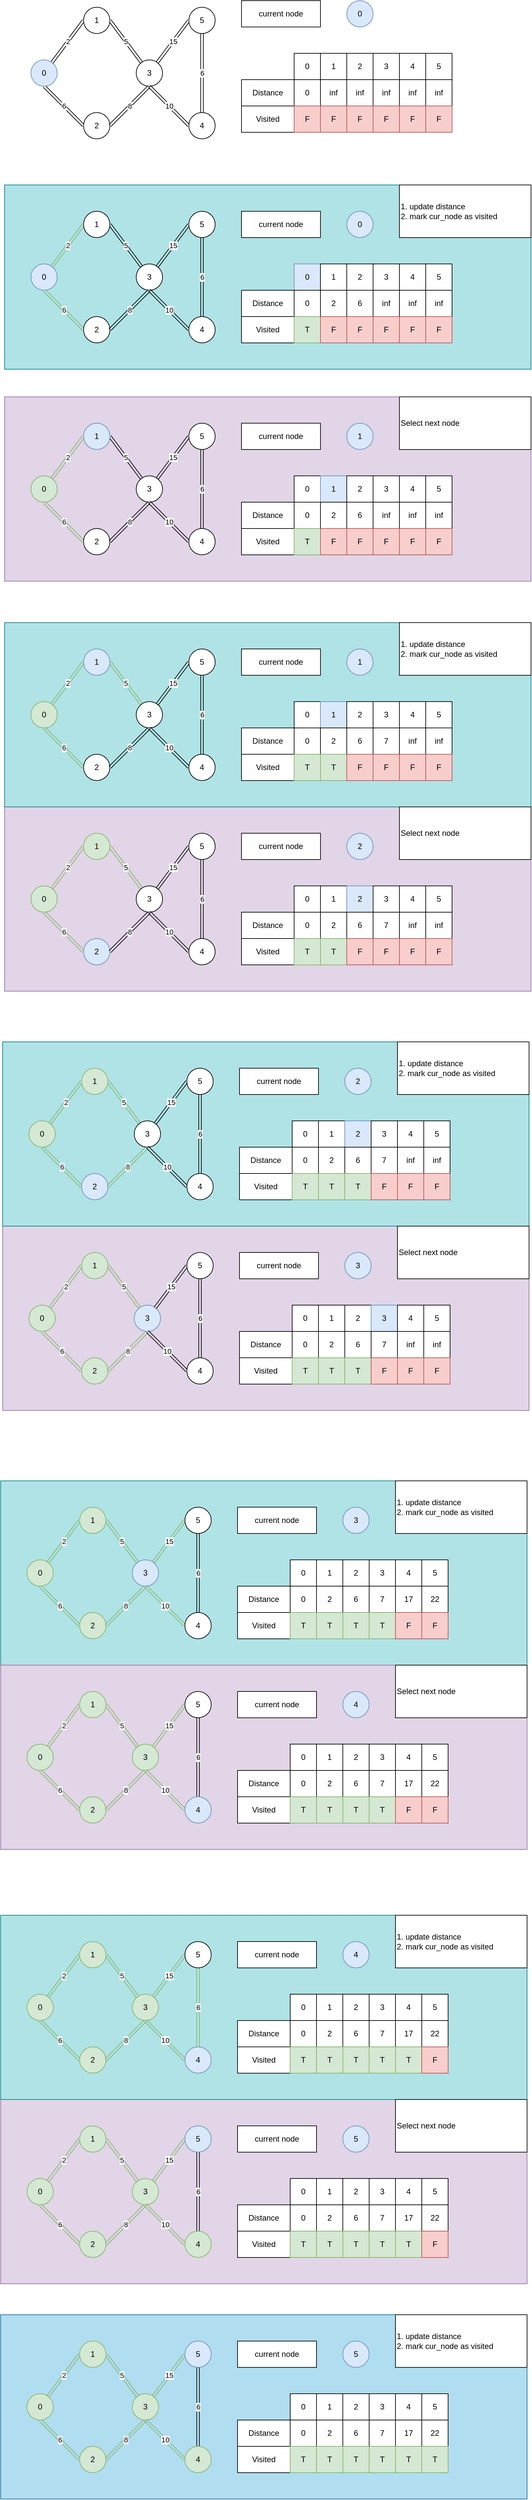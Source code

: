 <mxfile version="21.8.2" type="device">
  <diagram name="第 1 页" id="8yllPwIb_XhfSrkYlAhL">
    <mxGraphModel dx="1640" dy="1305" grid="0" gridSize="10" guides="0" tooltips="1" connect="1" arrows="1" fold="1" page="0" pageScale="1" pageWidth="827" pageHeight="1169" math="0" shadow="0">
      <root>
        <mxCell id="0" />
        <mxCell id="1" parent="0" />
        <mxCell id="MEFUFmm3cKLQaKz43sfX-542" value="" style="rounded=0;whiteSpace=wrap;html=1;fillColor=#e1d5e7;strokeColor=#9673a6;" vertex="1" parent="1">
          <mxGeometry x="34" y="3229" width="800" height="280" as="geometry" />
        </mxCell>
        <mxCell id="MEFUFmm3cKLQaKz43sfX-430" value="" style="rounded=0;whiteSpace=wrap;html=1;fillColor=#b0e3e6;strokeColor=#0e8088;" vertex="1" parent="1">
          <mxGeometry x="34" y="2289" width="800" height="280" as="geometry" />
        </mxCell>
        <mxCell id="MEFUFmm3cKLQaKz43sfX-423" value="" style="rounded=0;whiteSpace=wrap;html=1;fillColor=#e1d5e7;strokeColor=#9673a6;" vertex="1" parent="1">
          <mxGeometry x="37" y="1902" width="800" height="280" as="geometry" />
        </mxCell>
        <mxCell id="MEFUFmm3cKLQaKz43sfX-421" value="" style="rounded=0;whiteSpace=wrap;html=1;fillColor=#b0e3e6;strokeColor=#0e8088;" vertex="1" parent="1">
          <mxGeometry x="37" y="1622" width="800" height="280" as="geometry" />
        </mxCell>
        <mxCell id="MEFUFmm3cKLQaKz43sfX-420" value="" style="rounded=0;whiteSpace=wrap;html=1;fillColor=#e1d5e7;strokeColor=#9673a6;" vertex="1" parent="1">
          <mxGeometry x="40" y="1265" width="800" height="280" as="geometry" />
        </mxCell>
        <mxCell id="MEFUFmm3cKLQaKz43sfX-419" value="" style="rounded=0;whiteSpace=wrap;html=1;fillColor=#b0e3e6;strokeColor=#0e8088;" vertex="1" parent="1">
          <mxGeometry x="40" y="985" width="800" height="280" as="geometry" />
        </mxCell>
        <mxCell id="MEFUFmm3cKLQaKz43sfX-418" value="" style="rounded=0;whiteSpace=wrap;html=1;fillColor=#b0e3e6;strokeColor=#0e8088;" vertex="1" parent="1">
          <mxGeometry x="40" y="320" width="800" height="280" as="geometry" />
        </mxCell>
        <mxCell id="MEFUFmm3cKLQaKz43sfX-417" value="" style="rounded=0;whiteSpace=wrap;html=1;fillColor=#e1d5e7;strokeColor=#9673a6;" vertex="1" parent="1">
          <mxGeometry x="40" y="642" width="800" height="280" as="geometry" />
        </mxCell>
        <mxCell id="MEFUFmm3cKLQaKz43sfX-5" value="2" style="rounded=0;orthogonalLoop=1;jettySize=auto;html=1;exitX=0;exitY=0.5;exitDx=0;exitDy=0;shape=link;" edge="1" parent="1" source="MEFUFmm3cKLQaKz43sfX-7" target="MEFUFmm3cKLQaKz43sfX-9">
          <mxGeometry relative="1" as="geometry" />
        </mxCell>
        <mxCell id="MEFUFmm3cKLQaKz43sfX-6" value="5" style="rounded=0;orthogonalLoop=1;jettySize=auto;html=1;exitX=1;exitY=0.5;exitDx=0;exitDy=0;shape=link;" edge="1" parent="1" source="MEFUFmm3cKLQaKz43sfX-7" target="MEFUFmm3cKLQaKz43sfX-12">
          <mxGeometry relative="1" as="geometry" />
        </mxCell>
        <mxCell id="MEFUFmm3cKLQaKz43sfX-7" value="1" style="ellipse;whiteSpace=wrap;html=1;aspect=fixed;" vertex="1" parent="1">
          <mxGeometry x="160" y="50" width="40" height="40" as="geometry" />
        </mxCell>
        <mxCell id="MEFUFmm3cKLQaKz43sfX-8" value="6" style="rounded=0;orthogonalLoop=1;jettySize=auto;html=1;exitX=0.5;exitY=1;exitDx=0;exitDy=0;entryX=0;entryY=0.5;entryDx=0;entryDy=0;shape=link;" edge="1" parent="1" source="MEFUFmm3cKLQaKz43sfX-9" target="MEFUFmm3cKLQaKz43sfX-10">
          <mxGeometry relative="1" as="geometry" />
        </mxCell>
        <mxCell id="MEFUFmm3cKLQaKz43sfX-9" value="0" style="ellipse;whiteSpace=wrap;html=1;aspect=fixed;fillColor=#dae8fc;strokeColor=#6c8ebf;" vertex="1" parent="1">
          <mxGeometry x="80" y="130" width="40" height="40" as="geometry" />
        </mxCell>
        <mxCell id="MEFUFmm3cKLQaKz43sfX-10" value="2" style="ellipse;whiteSpace=wrap;html=1;aspect=fixed;" vertex="1" parent="1">
          <mxGeometry x="160" y="210" width="40" height="40" as="geometry" />
        </mxCell>
        <mxCell id="MEFUFmm3cKLQaKz43sfX-11" value="8" style="rounded=0;orthogonalLoop=1;jettySize=auto;html=1;exitX=0.5;exitY=1;exitDx=0;exitDy=0;entryX=1;entryY=0.5;entryDx=0;entryDy=0;shape=link;" edge="1" parent="1" source="MEFUFmm3cKLQaKz43sfX-12" target="MEFUFmm3cKLQaKz43sfX-10">
          <mxGeometry relative="1" as="geometry" />
        </mxCell>
        <mxCell id="MEFUFmm3cKLQaKz43sfX-12" value="3" style="ellipse;whiteSpace=wrap;html=1;aspect=fixed;" vertex="1" parent="1">
          <mxGeometry x="240" y="130" width="40" height="40" as="geometry" />
        </mxCell>
        <mxCell id="MEFUFmm3cKLQaKz43sfX-13" value="15" style="rounded=0;orthogonalLoop=1;jettySize=auto;html=1;exitX=0;exitY=0.5;exitDx=0;exitDy=0;shape=link;" edge="1" parent="1" source="MEFUFmm3cKLQaKz43sfX-15" target="MEFUFmm3cKLQaKz43sfX-12">
          <mxGeometry relative="1" as="geometry" />
        </mxCell>
        <mxCell id="MEFUFmm3cKLQaKz43sfX-14" value="6" style="rounded=0;orthogonalLoop=1;jettySize=auto;html=1;exitX=0.5;exitY=1;exitDx=0;exitDy=0;shape=link;" edge="1" parent="1" source="MEFUFmm3cKLQaKz43sfX-15" target="MEFUFmm3cKLQaKz43sfX-17">
          <mxGeometry relative="1" as="geometry" />
        </mxCell>
        <mxCell id="MEFUFmm3cKLQaKz43sfX-15" value="5" style="ellipse;whiteSpace=wrap;html=1;aspect=fixed;" vertex="1" parent="1">
          <mxGeometry x="320" y="50" width="40" height="40" as="geometry" />
        </mxCell>
        <mxCell id="MEFUFmm3cKLQaKz43sfX-16" value="10" style="rounded=0;orthogonalLoop=1;jettySize=auto;html=1;exitX=0;exitY=0.5;exitDx=0;exitDy=0;entryX=0.5;entryY=1;entryDx=0;entryDy=0;shape=link;" edge="1" parent="1" source="MEFUFmm3cKLQaKz43sfX-17" target="MEFUFmm3cKLQaKz43sfX-12">
          <mxGeometry relative="1" as="geometry" />
        </mxCell>
        <mxCell id="MEFUFmm3cKLQaKz43sfX-17" value="4" style="ellipse;whiteSpace=wrap;html=1;aspect=fixed;" vertex="1" parent="1">
          <mxGeometry x="320" y="210" width="40" height="40" as="geometry" />
        </mxCell>
        <mxCell id="MEFUFmm3cKLQaKz43sfX-18" value="Distance" style="rounded=0;whiteSpace=wrap;html=1;" vertex="1" parent="1">
          <mxGeometry x="400" y="160" width="80" height="40" as="geometry" />
        </mxCell>
        <mxCell id="MEFUFmm3cKLQaKz43sfX-19" value="0" style="rounded=0;whiteSpace=wrap;html=1;" vertex="1" parent="1">
          <mxGeometry x="480" y="120" width="40" height="40" as="geometry" />
        </mxCell>
        <mxCell id="MEFUFmm3cKLQaKz43sfX-20" value="1" style="rounded=0;whiteSpace=wrap;html=1;" vertex="1" parent="1">
          <mxGeometry x="520" y="120" width="40" height="40" as="geometry" />
        </mxCell>
        <mxCell id="MEFUFmm3cKLQaKz43sfX-21" value="2" style="rounded=0;whiteSpace=wrap;html=1;" vertex="1" parent="1">
          <mxGeometry x="560" y="120" width="40" height="40" as="geometry" />
        </mxCell>
        <mxCell id="MEFUFmm3cKLQaKz43sfX-22" value="3" style="rounded=0;whiteSpace=wrap;html=1;" vertex="1" parent="1">
          <mxGeometry x="600" y="120" width="40" height="40" as="geometry" />
        </mxCell>
        <mxCell id="MEFUFmm3cKLQaKz43sfX-23" value="4" style="rounded=0;whiteSpace=wrap;html=1;" vertex="1" parent="1">
          <mxGeometry x="640" y="120" width="40" height="40" as="geometry" />
        </mxCell>
        <mxCell id="MEFUFmm3cKLQaKz43sfX-24" value="5" style="rounded=0;whiteSpace=wrap;html=1;" vertex="1" parent="1">
          <mxGeometry x="680" y="120" width="40" height="40" as="geometry" />
        </mxCell>
        <mxCell id="MEFUFmm3cKLQaKz43sfX-25" value="0" style="rounded=0;whiteSpace=wrap;html=1;" vertex="1" parent="1">
          <mxGeometry x="480" y="160" width="40" height="40" as="geometry" />
        </mxCell>
        <mxCell id="MEFUFmm3cKLQaKz43sfX-26" value="inf" style="rounded=0;whiteSpace=wrap;html=1;" vertex="1" parent="1">
          <mxGeometry x="520" y="160" width="40" height="40" as="geometry" />
        </mxCell>
        <mxCell id="MEFUFmm3cKLQaKz43sfX-27" value="inf" style="rounded=0;whiteSpace=wrap;html=1;" vertex="1" parent="1">
          <mxGeometry x="560" y="160" width="40" height="40" as="geometry" />
        </mxCell>
        <mxCell id="MEFUFmm3cKLQaKz43sfX-28" value="inf" style="rounded=0;whiteSpace=wrap;html=1;" vertex="1" parent="1">
          <mxGeometry x="600" y="160" width="40" height="40" as="geometry" />
        </mxCell>
        <mxCell id="MEFUFmm3cKLQaKz43sfX-29" value="inf" style="rounded=0;whiteSpace=wrap;html=1;" vertex="1" parent="1">
          <mxGeometry x="640" y="160" width="40" height="40" as="geometry" />
        </mxCell>
        <mxCell id="MEFUFmm3cKLQaKz43sfX-30" value="inf" style="rounded=0;whiteSpace=wrap;html=1;" vertex="1" parent="1">
          <mxGeometry x="680" y="160" width="40" height="40" as="geometry" />
        </mxCell>
        <mxCell id="MEFUFmm3cKLQaKz43sfX-31" value="Visited" style="rounded=0;whiteSpace=wrap;html=1;" vertex="1" parent="1">
          <mxGeometry x="400" y="200" width="80" height="40" as="geometry" />
        </mxCell>
        <mxCell id="MEFUFmm3cKLQaKz43sfX-32" value="F" style="rounded=0;whiteSpace=wrap;html=1;fillColor=#f8cecc;strokeColor=#b85450;" vertex="1" parent="1">
          <mxGeometry x="480" y="200" width="40" height="40" as="geometry" />
        </mxCell>
        <mxCell id="MEFUFmm3cKLQaKz43sfX-33" value="F" style="rounded=0;whiteSpace=wrap;html=1;fillColor=#f8cecc;strokeColor=#b85450;" vertex="1" parent="1">
          <mxGeometry x="520" y="200" width="40" height="40" as="geometry" />
        </mxCell>
        <mxCell id="MEFUFmm3cKLQaKz43sfX-34" value="F" style="rounded=0;whiteSpace=wrap;html=1;fillColor=#f8cecc;strokeColor=#b85450;" vertex="1" parent="1">
          <mxGeometry x="560" y="200" width="40" height="40" as="geometry" />
        </mxCell>
        <mxCell id="MEFUFmm3cKLQaKz43sfX-35" value="F" style="rounded=0;whiteSpace=wrap;html=1;fillColor=#f8cecc;strokeColor=#b85450;" vertex="1" parent="1">
          <mxGeometry x="600" y="200" width="40" height="40" as="geometry" />
        </mxCell>
        <mxCell id="MEFUFmm3cKLQaKz43sfX-36" value="F" style="rounded=0;whiteSpace=wrap;html=1;fillColor=#f8cecc;strokeColor=#b85450;" vertex="1" parent="1">
          <mxGeometry x="640" y="200" width="40" height="40" as="geometry" />
        </mxCell>
        <mxCell id="MEFUFmm3cKLQaKz43sfX-37" value="F" style="rounded=0;whiteSpace=wrap;html=1;fillColor=#f8cecc;strokeColor=#b85450;" vertex="1" parent="1">
          <mxGeometry x="680" y="200" width="40" height="40" as="geometry" />
        </mxCell>
        <mxCell id="MEFUFmm3cKLQaKz43sfX-38" value="Distance" style="rounded=0;whiteSpace=wrap;html=1;" vertex="1" parent="1">
          <mxGeometry x="400" y="480" width="80" height="40" as="geometry" />
        </mxCell>
        <mxCell id="MEFUFmm3cKLQaKz43sfX-39" value="0" style="rounded=0;whiteSpace=wrap;html=1;fillColor=#dae8fc;strokeColor=#6c8ebf;" vertex="1" parent="1">
          <mxGeometry x="480" y="440" width="40" height="40" as="geometry" />
        </mxCell>
        <mxCell id="MEFUFmm3cKLQaKz43sfX-40" value="1" style="rounded=0;whiteSpace=wrap;html=1;" vertex="1" parent="1">
          <mxGeometry x="520" y="440" width="40" height="40" as="geometry" />
        </mxCell>
        <mxCell id="MEFUFmm3cKLQaKz43sfX-41" value="2" style="rounded=0;whiteSpace=wrap;html=1;" vertex="1" parent="1">
          <mxGeometry x="560" y="440" width="40" height="40" as="geometry" />
        </mxCell>
        <mxCell id="MEFUFmm3cKLQaKz43sfX-42" value="3" style="rounded=0;whiteSpace=wrap;html=1;" vertex="1" parent="1">
          <mxGeometry x="600" y="440" width="40" height="40" as="geometry" />
        </mxCell>
        <mxCell id="MEFUFmm3cKLQaKz43sfX-43" value="4" style="rounded=0;whiteSpace=wrap;html=1;" vertex="1" parent="1">
          <mxGeometry x="640" y="440" width="40" height="40" as="geometry" />
        </mxCell>
        <mxCell id="MEFUFmm3cKLQaKz43sfX-44" value="5" style="rounded=0;whiteSpace=wrap;html=1;" vertex="1" parent="1">
          <mxGeometry x="680" y="440" width="40" height="40" as="geometry" />
        </mxCell>
        <mxCell id="MEFUFmm3cKLQaKz43sfX-45" value="0" style="rounded=0;whiteSpace=wrap;html=1;" vertex="1" parent="1">
          <mxGeometry x="480" y="480" width="40" height="40" as="geometry" />
        </mxCell>
        <mxCell id="MEFUFmm3cKLQaKz43sfX-46" value="2" style="rounded=0;whiteSpace=wrap;html=1;" vertex="1" parent="1">
          <mxGeometry x="520" y="480" width="40" height="40" as="geometry" />
        </mxCell>
        <mxCell id="MEFUFmm3cKLQaKz43sfX-47" value="6" style="rounded=0;whiteSpace=wrap;html=1;" vertex="1" parent="1">
          <mxGeometry x="560" y="480" width="40" height="40" as="geometry" />
        </mxCell>
        <mxCell id="MEFUFmm3cKLQaKz43sfX-48" value="inf" style="rounded=0;whiteSpace=wrap;html=1;" vertex="1" parent="1">
          <mxGeometry x="600" y="480" width="40" height="40" as="geometry" />
        </mxCell>
        <mxCell id="MEFUFmm3cKLQaKz43sfX-49" value="inf" style="rounded=0;whiteSpace=wrap;html=1;" vertex="1" parent="1">
          <mxGeometry x="640" y="480" width="40" height="40" as="geometry" />
        </mxCell>
        <mxCell id="MEFUFmm3cKLQaKz43sfX-50" value="inf" style="rounded=0;whiteSpace=wrap;html=1;" vertex="1" parent="1">
          <mxGeometry x="680" y="480" width="40" height="40" as="geometry" />
        </mxCell>
        <mxCell id="MEFUFmm3cKLQaKz43sfX-51" value="Visited" style="rounded=0;whiteSpace=wrap;html=1;" vertex="1" parent="1">
          <mxGeometry x="400" y="520" width="80" height="40" as="geometry" />
        </mxCell>
        <mxCell id="MEFUFmm3cKLQaKz43sfX-52" value="T" style="rounded=0;whiteSpace=wrap;html=1;fillColor=#d5e8d4;strokeColor=#82b366;" vertex="1" parent="1">
          <mxGeometry x="480" y="520" width="40" height="40" as="geometry" />
        </mxCell>
        <mxCell id="MEFUFmm3cKLQaKz43sfX-53" value="F" style="rounded=0;whiteSpace=wrap;html=1;fillColor=#f8cecc;strokeColor=#b85450;" vertex="1" parent="1">
          <mxGeometry x="520" y="520" width="40" height="40" as="geometry" />
        </mxCell>
        <mxCell id="MEFUFmm3cKLQaKz43sfX-54" value="F" style="rounded=0;whiteSpace=wrap;html=1;fillColor=#f8cecc;strokeColor=#b85450;" vertex="1" parent="1">
          <mxGeometry x="560" y="520" width="40" height="40" as="geometry" />
        </mxCell>
        <mxCell id="MEFUFmm3cKLQaKz43sfX-55" value="F" style="rounded=0;whiteSpace=wrap;html=1;fillColor=#f8cecc;strokeColor=#b85450;" vertex="1" parent="1">
          <mxGeometry x="600" y="520" width="40" height="40" as="geometry" />
        </mxCell>
        <mxCell id="MEFUFmm3cKLQaKz43sfX-56" value="F" style="rounded=0;whiteSpace=wrap;html=1;fillColor=#f8cecc;strokeColor=#b85450;" vertex="1" parent="1">
          <mxGeometry x="640" y="520" width="40" height="40" as="geometry" />
        </mxCell>
        <mxCell id="MEFUFmm3cKLQaKz43sfX-57" value="F" style="rounded=0;whiteSpace=wrap;html=1;fillColor=#f8cecc;strokeColor=#b85450;" vertex="1" parent="1">
          <mxGeometry x="680" y="520" width="40" height="40" as="geometry" />
        </mxCell>
        <mxCell id="MEFUFmm3cKLQaKz43sfX-58" value="2" style="rounded=0;orthogonalLoop=1;jettySize=auto;html=1;exitX=0;exitY=0.5;exitDx=0;exitDy=0;shape=link;fillColor=#d5e8d4;strokeColor=#82b366;" edge="1" parent="1" source="MEFUFmm3cKLQaKz43sfX-60" target="MEFUFmm3cKLQaKz43sfX-62">
          <mxGeometry relative="1" as="geometry">
            <mxPoint as="offset" />
          </mxGeometry>
        </mxCell>
        <mxCell id="MEFUFmm3cKLQaKz43sfX-59" value="5" style="rounded=0;orthogonalLoop=1;jettySize=auto;html=1;exitX=1;exitY=0.5;exitDx=0;exitDy=0;shape=link;" edge="1" parent="1" source="MEFUFmm3cKLQaKz43sfX-60" target="MEFUFmm3cKLQaKz43sfX-65">
          <mxGeometry relative="1" as="geometry" />
        </mxCell>
        <mxCell id="MEFUFmm3cKLQaKz43sfX-60" value="1" style="ellipse;whiteSpace=wrap;html=1;aspect=fixed;" vertex="1" parent="1">
          <mxGeometry x="160" y="360" width="40" height="40" as="geometry" />
        </mxCell>
        <mxCell id="MEFUFmm3cKLQaKz43sfX-61" value="6" style="rounded=0;orthogonalLoop=1;jettySize=auto;html=1;exitX=0.5;exitY=1;exitDx=0;exitDy=0;entryX=0;entryY=0.5;entryDx=0;entryDy=0;shape=link;fillColor=#d5e8d4;strokeColor=#82b366;" edge="1" parent="1" source="MEFUFmm3cKLQaKz43sfX-62" target="MEFUFmm3cKLQaKz43sfX-63">
          <mxGeometry relative="1" as="geometry" />
        </mxCell>
        <mxCell id="MEFUFmm3cKLQaKz43sfX-62" value="0" style="ellipse;whiteSpace=wrap;html=1;aspect=fixed;fillColor=#dae8fc;strokeColor=#6c8ebf;" vertex="1" parent="1">
          <mxGeometry x="80" y="440" width="40" height="40" as="geometry" />
        </mxCell>
        <mxCell id="MEFUFmm3cKLQaKz43sfX-63" value="2" style="ellipse;whiteSpace=wrap;html=1;aspect=fixed;" vertex="1" parent="1">
          <mxGeometry x="160" y="520" width="40" height="40" as="geometry" />
        </mxCell>
        <mxCell id="MEFUFmm3cKLQaKz43sfX-64" value="8" style="rounded=0;orthogonalLoop=1;jettySize=auto;html=1;exitX=0.5;exitY=1;exitDx=0;exitDy=0;entryX=1;entryY=0.5;entryDx=0;entryDy=0;shape=link;" edge="1" parent="1" source="MEFUFmm3cKLQaKz43sfX-65" target="MEFUFmm3cKLQaKz43sfX-63">
          <mxGeometry relative="1" as="geometry" />
        </mxCell>
        <mxCell id="MEFUFmm3cKLQaKz43sfX-65" value="3" style="ellipse;whiteSpace=wrap;html=1;aspect=fixed;" vertex="1" parent="1">
          <mxGeometry x="240" y="440" width="40" height="40" as="geometry" />
        </mxCell>
        <mxCell id="MEFUFmm3cKLQaKz43sfX-66" value="15" style="rounded=0;orthogonalLoop=1;jettySize=auto;html=1;exitX=0;exitY=0.5;exitDx=0;exitDy=0;shape=link;" edge="1" parent="1" source="MEFUFmm3cKLQaKz43sfX-68" target="MEFUFmm3cKLQaKz43sfX-65">
          <mxGeometry relative="1" as="geometry" />
        </mxCell>
        <mxCell id="MEFUFmm3cKLQaKz43sfX-67" value="6" style="rounded=0;orthogonalLoop=1;jettySize=auto;html=1;exitX=0.5;exitY=1;exitDx=0;exitDy=0;shape=link;" edge="1" parent="1" source="MEFUFmm3cKLQaKz43sfX-68" target="MEFUFmm3cKLQaKz43sfX-70">
          <mxGeometry relative="1" as="geometry" />
        </mxCell>
        <mxCell id="MEFUFmm3cKLQaKz43sfX-68" value="5" style="ellipse;whiteSpace=wrap;html=1;aspect=fixed;" vertex="1" parent="1">
          <mxGeometry x="320" y="360" width="40" height="40" as="geometry" />
        </mxCell>
        <mxCell id="MEFUFmm3cKLQaKz43sfX-69" value="10" style="rounded=0;orthogonalLoop=1;jettySize=auto;html=1;exitX=0;exitY=0.5;exitDx=0;exitDy=0;entryX=0.5;entryY=1;entryDx=0;entryDy=0;shape=link;" edge="1" parent="1" source="MEFUFmm3cKLQaKz43sfX-70" target="MEFUFmm3cKLQaKz43sfX-65">
          <mxGeometry relative="1" as="geometry" />
        </mxCell>
        <mxCell id="MEFUFmm3cKLQaKz43sfX-70" value="4" style="ellipse;whiteSpace=wrap;html=1;aspect=fixed;" vertex="1" parent="1">
          <mxGeometry x="320" y="520" width="40" height="40" as="geometry" />
        </mxCell>
        <mxCell id="MEFUFmm3cKLQaKz43sfX-203" value="current node" style="rounded=0;whiteSpace=wrap;html=1;" vertex="1" parent="1">
          <mxGeometry x="400" y="360" width="120" height="40" as="geometry" />
        </mxCell>
        <mxCell id="MEFUFmm3cKLQaKz43sfX-204" value="0" style="ellipse;whiteSpace=wrap;html=1;aspect=fixed;fillColor=#dae8fc;strokeColor=#6c8ebf;" vertex="1" parent="1">
          <mxGeometry x="560" y="360" width="40" height="40" as="geometry" />
        </mxCell>
        <mxCell id="MEFUFmm3cKLQaKz43sfX-205" value="current node" style="rounded=0;whiteSpace=wrap;html=1;" vertex="1" parent="1">
          <mxGeometry x="400" y="40" width="120" height="40" as="geometry" />
        </mxCell>
        <mxCell id="MEFUFmm3cKLQaKz43sfX-206" value="0" style="ellipse;whiteSpace=wrap;html=1;aspect=fixed;fillColor=#dae8fc;strokeColor=#6c8ebf;" vertex="1" parent="1">
          <mxGeometry x="560" y="40" width="40" height="40" as="geometry" />
        </mxCell>
        <mxCell id="MEFUFmm3cKLQaKz43sfX-207" value="Distance" style="rounded=0;whiteSpace=wrap;html=1;" vertex="1" parent="1">
          <mxGeometry x="400" y="802" width="80" height="40" as="geometry" />
        </mxCell>
        <mxCell id="MEFUFmm3cKLQaKz43sfX-208" value="0" style="rounded=0;whiteSpace=wrap;html=1;" vertex="1" parent="1">
          <mxGeometry x="480" y="762" width="40" height="40" as="geometry" />
        </mxCell>
        <mxCell id="MEFUFmm3cKLQaKz43sfX-209" value="1" style="rounded=0;whiteSpace=wrap;html=1;fillColor=#dae8fc;strokeColor=#6c8ebf;" vertex="1" parent="1">
          <mxGeometry x="520" y="762" width="40" height="40" as="geometry" />
        </mxCell>
        <mxCell id="MEFUFmm3cKLQaKz43sfX-210" value="2" style="rounded=0;whiteSpace=wrap;html=1;" vertex="1" parent="1">
          <mxGeometry x="560" y="762" width="40" height="40" as="geometry" />
        </mxCell>
        <mxCell id="MEFUFmm3cKLQaKz43sfX-211" value="3" style="rounded=0;whiteSpace=wrap;html=1;" vertex="1" parent="1">
          <mxGeometry x="600" y="762" width="40" height="40" as="geometry" />
        </mxCell>
        <mxCell id="MEFUFmm3cKLQaKz43sfX-212" value="4" style="rounded=0;whiteSpace=wrap;html=1;" vertex="1" parent="1">
          <mxGeometry x="640" y="762" width="40" height="40" as="geometry" />
        </mxCell>
        <mxCell id="MEFUFmm3cKLQaKz43sfX-213" value="5" style="rounded=0;whiteSpace=wrap;html=1;" vertex="1" parent="1">
          <mxGeometry x="680" y="762" width="40" height="40" as="geometry" />
        </mxCell>
        <mxCell id="MEFUFmm3cKLQaKz43sfX-214" value="0" style="rounded=0;whiteSpace=wrap;html=1;" vertex="1" parent="1">
          <mxGeometry x="480" y="802" width="40" height="40" as="geometry" />
        </mxCell>
        <mxCell id="MEFUFmm3cKLQaKz43sfX-215" value="2" style="rounded=0;whiteSpace=wrap;html=1;" vertex="1" parent="1">
          <mxGeometry x="520" y="802" width="40" height="40" as="geometry" />
        </mxCell>
        <mxCell id="MEFUFmm3cKLQaKz43sfX-216" value="6" style="rounded=0;whiteSpace=wrap;html=1;" vertex="1" parent="1">
          <mxGeometry x="560" y="802" width="40" height="40" as="geometry" />
        </mxCell>
        <mxCell id="MEFUFmm3cKLQaKz43sfX-217" value="inf" style="rounded=0;whiteSpace=wrap;html=1;" vertex="1" parent="1">
          <mxGeometry x="600" y="802" width="40" height="40" as="geometry" />
        </mxCell>
        <mxCell id="MEFUFmm3cKLQaKz43sfX-218" value="inf" style="rounded=0;whiteSpace=wrap;html=1;" vertex="1" parent="1">
          <mxGeometry x="640" y="802" width="40" height="40" as="geometry" />
        </mxCell>
        <mxCell id="MEFUFmm3cKLQaKz43sfX-219" value="inf" style="rounded=0;whiteSpace=wrap;html=1;" vertex="1" parent="1">
          <mxGeometry x="680" y="802" width="40" height="40" as="geometry" />
        </mxCell>
        <mxCell id="MEFUFmm3cKLQaKz43sfX-220" value="Visited" style="rounded=0;whiteSpace=wrap;html=1;" vertex="1" parent="1">
          <mxGeometry x="400" y="842" width="80" height="40" as="geometry" />
        </mxCell>
        <mxCell id="MEFUFmm3cKLQaKz43sfX-221" value="T" style="rounded=0;whiteSpace=wrap;html=1;fillColor=#d5e8d4;strokeColor=#82b366;" vertex="1" parent="1">
          <mxGeometry x="480" y="842" width="40" height="40" as="geometry" />
        </mxCell>
        <mxCell id="MEFUFmm3cKLQaKz43sfX-222" value="F" style="rounded=0;whiteSpace=wrap;html=1;fillColor=#f8cecc;strokeColor=#b85450;" vertex="1" parent="1">
          <mxGeometry x="520" y="842" width="40" height="40" as="geometry" />
        </mxCell>
        <mxCell id="MEFUFmm3cKLQaKz43sfX-223" value="F" style="rounded=0;whiteSpace=wrap;html=1;fillColor=#f8cecc;strokeColor=#b85450;" vertex="1" parent="1">
          <mxGeometry x="560" y="842" width="40" height="40" as="geometry" />
        </mxCell>
        <mxCell id="MEFUFmm3cKLQaKz43sfX-224" value="F" style="rounded=0;whiteSpace=wrap;html=1;fillColor=#f8cecc;strokeColor=#b85450;" vertex="1" parent="1">
          <mxGeometry x="600" y="842" width="40" height="40" as="geometry" />
        </mxCell>
        <mxCell id="MEFUFmm3cKLQaKz43sfX-225" value="F" style="rounded=0;whiteSpace=wrap;html=1;fillColor=#f8cecc;strokeColor=#b85450;" vertex="1" parent="1">
          <mxGeometry x="640" y="842" width="40" height="40" as="geometry" />
        </mxCell>
        <mxCell id="MEFUFmm3cKLQaKz43sfX-226" value="F" style="rounded=0;whiteSpace=wrap;html=1;fillColor=#f8cecc;strokeColor=#b85450;" vertex="1" parent="1">
          <mxGeometry x="680" y="842" width="40" height="40" as="geometry" />
        </mxCell>
        <mxCell id="MEFUFmm3cKLQaKz43sfX-227" value="2" style="rounded=0;orthogonalLoop=1;jettySize=auto;html=1;exitX=0;exitY=0.5;exitDx=0;exitDy=0;shape=link;fillColor=#d5e8d4;strokeColor=#82b366;" edge="1" parent="1" source="MEFUFmm3cKLQaKz43sfX-229" target="MEFUFmm3cKLQaKz43sfX-231">
          <mxGeometry relative="1" as="geometry">
            <mxPoint as="offset" />
          </mxGeometry>
        </mxCell>
        <mxCell id="MEFUFmm3cKLQaKz43sfX-228" value="5" style="rounded=0;orthogonalLoop=1;jettySize=auto;html=1;exitX=1;exitY=0.5;exitDx=0;exitDy=0;shape=link;" edge="1" parent="1" source="MEFUFmm3cKLQaKz43sfX-229" target="MEFUFmm3cKLQaKz43sfX-234">
          <mxGeometry relative="1" as="geometry" />
        </mxCell>
        <mxCell id="MEFUFmm3cKLQaKz43sfX-229" value="1" style="ellipse;whiteSpace=wrap;html=1;aspect=fixed;fillColor=#dae8fc;strokeColor=#6c8ebf;" vertex="1" parent="1">
          <mxGeometry x="160" y="682" width="40" height="40" as="geometry" />
        </mxCell>
        <mxCell id="MEFUFmm3cKLQaKz43sfX-230" value="6" style="rounded=0;orthogonalLoop=1;jettySize=auto;html=1;exitX=0.5;exitY=1;exitDx=0;exitDy=0;entryX=0;entryY=0.5;entryDx=0;entryDy=0;shape=link;fillColor=#d5e8d4;strokeColor=#82b366;" edge="1" parent="1" source="MEFUFmm3cKLQaKz43sfX-231" target="MEFUFmm3cKLQaKz43sfX-232">
          <mxGeometry relative="1" as="geometry" />
        </mxCell>
        <mxCell id="MEFUFmm3cKLQaKz43sfX-231" value="0" style="ellipse;whiteSpace=wrap;html=1;aspect=fixed;fillColor=#d5e8d4;strokeColor=#82b366;" vertex="1" parent="1">
          <mxGeometry x="80" y="762" width="40" height="40" as="geometry" />
        </mxCell>
        <mxCell id="MEFUFmm3cKLQaKz43sfX-232" value="2" style="ellipse;whiteSpace=wrap;html=1;aspect=fixed;" vertex="1" parent="1">
          <mxGeometry x="160" y="842" width="40" height="40" as="geometry" />
        </mxCell>
        <mxCell id="MEFUFmm3cKLQaKz43sfX-233" value="8" style="rounded=0;orthogonalLoop=1;jettySize=auto;html=1;exitX=0.5;exitY=1;exitDx=0;exitDy=0;entryX=1;entryY=0.5;entryDx=0;entryDy=0;shape=link;" edge="1" parent="1" source="MEFUFmm3cKLQaKz43sfX-234" target="MEFUFmm3cKLQaKz43sfX-232">
          <mxGeometry relative="1" as="geometry" />
        </mxCell>
        <mxCell id="MEFUFmm3cKLQaKz43sfX-234" value="3" style="ellipse;whiteSpace=wrap;html=1;aspect=fixed;" vertex="1" parent="1">
          <mxGeometry x="240" y="762" width="40" height="40" as="geometry" />
        </mxCell>
        <mxCell id="MEFUFmm3cKLQaKz43sfX-235" value="15" style="rounded=0;orthogonalLoop=1;jettySize=auto;html=1;exitX=0;exitY=0.5;exitDx=0;exitDy=0;shape=link;" edge="1" parent="1" source="MEFUFmm3cKLQaKz43sfX-237" target="MEFUFmm3cKLQaKz43sfX-234">
          <mxGeometry relative="1" as="geometry" />
        </mxCell>
        <mxCell id="MEFUFmm3cKLQaKz43sfX-236" value="6" style="rounded=0;orthogonalLoop=1;jettySize=auto;html=1;exitX=0.5;exitY=1;exitDx=0;exitDy=0;shape=link;" edge="1" parent="1" source="MEFUFmm3cKLQaKz43sfX-237" target="MEFUFmm3cKLQaKz43sfX-239">
          <mxGeometry relative="1" as="geometry" />
        </mxCell>
        <mxCell id="MEFUFmm3cKLQaKz43sfX-237" value="5" style="ellipse;whiteSpace=wrap;html=1;aspect=fixed;" vertex="1" parent="1">
          <mxGeometry x="320" y="682" width="40" height="40" as="geometry" />
        </mxCell>
        <mxCell id="MEFUFmm3cKLQaKz43sfX-238" value="10" style="rounded=0;orthogonalLoop=1;jettySize=auto;html=1;exitX=0;exitY=0.5;exitDx=0;exitDy=0;entryX=0.5;entryY=1;entryDx=0;entryDy=0;shape=link;" edge="1" parent="1" source="MEFUFmm3cKLQaKz43sfX-239" target="MEFUFmm3cKLQaKz43sfX-234">
          <mxGeometry relative="1" as="geometry" />
        </mxCell>
        <mxCell id="MEFUFmm3cKLQaKz43sfX-239" value="4" style="ellipse;whiteSpace=wrap;html=1;aspect=fixed;" vertex="1" parent="1">
          <mxGeometry x="320" y="842" width="40" height="40" as="geometry" />
        </mxCell>
        <mxCell id="MEFUFmm3cKLQaKz43sfX-240" value="current node" style="rounded=0;whiteSpace=wrap;html=1;" vertex="1" parent="1">
          <mxGeometry x="400" y="682" width="120" height="40" as="geometry" />
        </mxCell>
        <mxCell id="MEFUFmm3cKLQaKz43sfX-241" value="1" style="ellipse;whiteSpace=wrap;html=1;aspect=fixed;fillColor=#dae8fc;strokeColor=#6c8ebf;" vertex="1" parent="1">
          <mxGeometry x="560" y="682" width="40" height="40" as="geometry" />
        </mxCell>
        <mxCell id="MEFUFmm3cKLQaKz43sfX-242" value="Distance" style="rounded=0;whiteSpace=wrap;html=1;" vertex="1" parent="1">
          <mxGeometry x="400" y="1145" width="80" height="40" as="geometry" />
        </mxCell>
        <mxCell id="MEFUFmm3cKLQaKz43sfX-243" value="0" style="rounded=0;whiteSpace=wrap;html=1;" vertex="1" parent="1">
          <mxGeometry x="480" y="1105" width="40" height="40" as="geometry" />
        </mxCell>
        <mxCell id="MEFUFmm3cKLQaKz43sfX-244" value="1" style="rounded=0;whiteSpace=wrap;html=1;fillColor=#dae8fc;strokeColor=#6c8ebf;" vertex="1" parent="1">
          <mxGeometry x="520" y="1105" width="40" height="40" as="geometry" />
        </mxCell>
        <mxCell id="MEFUFmm3cKLQaKz43sfX-245" value="2" style="rounded=0;whiteSpace=wrap;html=1;" vertex="1" parent="1">
          <mxGeometry x="560" y="1105" width="40" height="40" as="geometry" />
        </mxCell>
        <mxCell id="MEFUFmm3cKLQaKz43sfX-246" value="3" style="rounded=0;whiteSpace=wrap;html=1;" vertex="1" parent="1">
          <mxGeometry x="600" y="1105" width="40" height="40" as="geometry" />
        </mxCell>
        <mxCell id="MEFUFmm3cKLQaKz43sfX-247" value="4" style="rounded=0;whiteSpace=wrap;html=1;" vertex="1" parent="1">
          <mxGeometry x="640" y="1105" width="40" height="40" as="geometry" />
        </mxCell>
        <mxCell id="MEFUFmm3cKLQaKz43sfX-248" value="5" style="rounded=0;whiteSpace=wrap;html=1;" vertex="1" parent="1">
          <mxGeometry x="680" y="1105" width="40" height="40" as="geometry" />
        </mxCell>
        <mxCell id="MEFUFmm3cKLQaKz43sfX-249" value="0" style="rounded=0;whiteSpace=wrap;html=1;" vertex="1" parent="1">
          <mxGeometry x="480" y="1145" width="40" height="40" as="geometry" />
        </mxCell>
        <mxCell id="MEFUFmm3cKLQaKz43sfX-250" value="2" style="rounded=0;whiteSpace=wrap;html=1;" vertex="1" parent="1">
          <mxGeometry x="520" y="1145" width="40" height="40" as="geometry" />
        </mxCell>
        <mxCell id="MEFUFmm3cKLQaKz43sfX-251" value="6" style="rounded=0;whiteSpace=wrap;html=1;" vertex="1" parent="1">
          <mxGeometry x="560" y="1145" width="40" height="40" as="geometry" />
        </mxCell>
        <mxCell id="MEFUFmm3cKLQaKz43sfX-252" value="7" style="rounded=0;whiteSpace=wrap;html=1;" vertex="1" parent="1">
          <mxGeometry x="600" y="1145" width="40" height="40" as="geometry" />
        </mxCell>
        <mxCell id="MEFUFmm3cKLQaKz43sfX-253" value="inf" style="rounded=0;whiteSpace=wrap;html=1;" vertex="1" parent="1">
          <mxGeometry x="640" y="1145" width="40" height="40" as="geometry" />
        </mxCell>
        <mxCell id="MEFUFmm3cKLQaKz43sfX-254" value="inf" style="rounded=0;whiteSpace=wrap;html=1;" vertex="1" parent="1">
          <mxGeometry x="680" y="1145" width="40" height="40" as="geometry" />
        </mxCell>
        <mxCell id="MEFUFmm3cKLQaKz43sfX-255" value="Visited" style="rounded=0;whiteSpace=wrap;html=1;" vertex="1" parent="1">
          <mxGeometry x="400" y="1185" width="80" height="40" as="geometry" />
        </mxCell>
        <mxCell id="MEFUFmm3cKLQaKz43sfX-256" value="T" style="rounded=0;whiteSpace=wrap;html=1;fillColor=#d5e8d4;strokeColor=#82b366;" vertex="1" parent="1">
          <mxGeometry x="480" y="1185" width="40" height="40" as="geometry" />
        </mxCell>
        <mxCell id="MEFUFmm3cKLQaKz43sfX-257" value="T" style="rounded=0;whiteSpace=wrap;html=1;fillColor=#d5e8d4;strokeColor=#82b366;" vertex="1" parent="1">
          <mxGeometry x="520" y="1185" width="40" height="40" as="geometry" />
        </mxCell>
        <mxCell id="MEFUFmm3cKLQaKz43sfX-258" value="F" style="rounded=0;whiteSpace=wrap;html=1;fillColor=#f8cecc;strokeColor=#b85450;" vertex="1" parent="1">
          <mxGeometry x="560" y="1185" width="40" height="40" as="geometry" />
        </mxCell>
        <mxCell id="MEFUFmm3cKLQaKz43sfX-259" value="F" style="rounded=0;whiteSpace=wrap;html=1;fillColor=#f8cecc;strokeColor=#b85450;" vertex="1" parent="1">
          <mxGeometry x="600" y="1185" width="40" height="40" as="geometry" />
        </mxCell>
        <mxCell id="MEFUFmm3cKLQaKz43sfX-260" value="F" style="rounded=0;whiteSpace=wrap;html=1;fillColor=#f8cecc;strokeColor=#b85450;" vertex="1" parent="1">
          <mxGeometry x="640" y="1185" width="40" height="40" as="geometry" />
        </mxCell>
        <mxCell id="MEFUFmm3cKLQaKz43sfX-261" value="F" style="rounded=0;whiteSpace=wrap;html=1;fillColor=#f8cecc;strokeColor=#b85450;" vertex="1" parent="1">
          <mxGeometry x="680" y="1185" width="40" height="40" as="geometry" />
        </mxCell>
        <mxCell id="MEFUFmm3cKLQaKz43sfX-262" value="2" style="rounded=0;orthogonalLoop=1;jettySize=auto;html=1;exitX=0;exitY=0.5;exitDx=0;exitDy=0;shape=link;fillColor=#d5e8d4;strokeColor=#82b366;" edge="1" parent="1" source="MEFUFmm3cKLQaKz43sfX-264" target="MEFUFmm3cKLQaKz43sfX-266">
          <mxGeometry relative="1" as="geometry">
            <mxPoint as="offset" />
          </mxGeometry>
        </mxCell>
        <mxCell id="MEFUFmm3cKLQaKz43sfX-263" value="5" style="rounded=0;orthogonalLoop=1;jettySize=auto;html=1;exitX=1;exitY=0.5;exitDx=0;exitDy=0;shape=link;fillColor=#d5e8d4;strokeColor=#82b366;" edge="1" parent="1" source="MEFUFmm3cKLQaKz43sfX-264" target="MEFUFmm3cKLQaKz43sfX-269">
          <mxGeometry relative="1" as="geometry" />
        </mxCell>
        <mxCell id="MEFUFmm3cKLQaKz43sfX-264" value="1" style="ellipse;whiteSpace=wrap;html=1;aspect=fixed;fillColor=#dae8fc;strokeColor=#6c8ebf;" vertex="1" parent="1">
          <mxGeometry x="160" y="1025" width="40" height="40" as="geometry" />
        </mxCell>
        <mxCell id="MEFUFmm3cKLQaKz43sfX-265" value="6" style="rounded=0;orthogonalLoop=1;jettySize=auto;html=1;exitX=0.5;exitY=1;exitDx=0;exitDy=0;entryX=0;entryY=0.5;entryDx=0;entryDy=0;shape=link;fillColor=#d5e8d4;strokeColor=#82b366;" edge="1" parent="1" source="MEFUFmm3cKLQaKz43sfX-266" target="MEFUFmm3cKLQaKz43sfX-267">
          <mxGeometry relative="1" as="geometry" />
        </mxCell>
        <mxCell id="MEFUFmm3cKLQaKz43sfX-266" value="0" style="ellipse;whiteSpace=wrap;html=1;aspect=fixed;fillColor=#d5e8d4;strokeColor=#82b366;" vertex="1" parent="1">
          <mxGeometry x="80" y="1105" width="40" height="40" as="geometry" />
        </mxCell>
        <mxCell id="MEFUFmm3cKLQaKz43sfX-267" value="2" style="ellipse;whiteSpace=wrap;html=1;aspect=fixed;" vertex="1" parent="1">
          <mxGeometry x="160" y="1185" width="40" height="40" as="geometry" />
        </mxCell>
        <mxCell id="MEFUFmm3cKLQaKz43sfX-268" value="8" style="rounded=0;orthogonalLoop=1;jettySize=auto;html=1;exitX=0.5;exitY=1;exitDx=0;exitDy=0;entryX=1;entryY=0.5;entryDx=0;entryDy=0;shape=link;" edge="1" parent="1" source="MEFUFmm3cKLQaKz43sfX-269" target="MEFUFmm3cKLQaKz43sfX-267">
          <mxGeometry relative="1" as="geometry" />
        </mxCell>
        <mxCell id="MEFUFmm3cKLQaKz43sfX-269" value="3" style="ellipse;whiteSpace=wrap;html=1;aspect=fixed;" vertex="1" parent="1">
          <mxGeometry x="240" y="1105" width="40" height="40" as="geometry" />
        </mxCell>
        <mxCell id="MEFUFmm3cKLQaKz43sfX-270" value="15" style="rounded=0;orthogonalLoop=1;jettySize=auto;html=1;exitX=0;exitY=0.5;exitDx=0;exitDy=0;shape=link;" edge="1" parent="1" source="MEFUFmm3cKLQaKz43sfX-272" target="MEFUFmm3cKLQaKz43sfX-269">
          <mxGeometry relative="1" as="geometry" />
        </mxCell>
        <mxCell id="MEFUFmm3cKLQaKz43sfX-271" value="6" style="rounded=0;orthogonalLoop=1;jettySize=auto;html=1;exitX=0.5;exitY=1;exitDx=0;exitDy=0;shape=link;" edge="1" parent="1" source="MEFUFmm3cKLQaKz43sfX-272" target="MEFUFmm3cKLQaKz43sfX-274">
          <mxGeometry relative="1" as="geometry" />
        </mxCell>
        <mxCell id="MEFUFmm3cKLQaKz43sfX-272" value="5" style="ellipse;whiteSpace=wrap;html=1;aspect=fixed;" vertex="1" parent="1">
          <mxGeometry x="320" y="1025" width="40" height="40" as="geometry" />
        </mxCell>
        <mxCell id="MEFUFmm3cKLQaKz43sfX-273" value="10" style="rounded=0;orthogonalLoop=1;jettySize=auto;html=1;exitX=0;exitY=0.5;exitDx=0;exitDy=0;entryX=0.5;entryY=1;entryDx=0;entryDy=0;shape=link;" edge="1" parent="1" source="MEFUFmm3cKLQaKz43sfX-274" target="MEFUFmm3cKLQaKz43sfX-269">
          <mxGeometry relative="1" as="geometry" />
        </mxCell>
        <mxCell id="MEFUFmm3cKLQaKz43sfX-274" value="4" style="ellipse;whiteSpace=wrap;html=1;aspect=fixed;" vertex="1" parent="1">
          <mxGeometry x="320" y="1185" width="40" height="40" as="geometry" />
        </mxCell>
        <mxCell id="MEFUFmm3cKLQaKz43sfX-275" value="current node" style="rounded=0;whiteSpace=wrap;html=1;" vertex="1" parent="1">
          <mxGeometry x="400" y="1025" width="120" height="40" as="geometry" />
        </mxCell>
        <mxCell id="MEFUFmm3cKLQaKz43sfX-276" value="1" style="ellipse;whiteSpace=wrap;html=1;aspect=fixed;fillColor=#dae8fc;strokeColor=#6c8ebf;" vertex="1" parent="1">
          <mxGeometry x="560" y="1025" width="40" height="40" as="geometry" />
        </mxCell>
        <mxCell id="MEFUFmm3cKLQaKz43sfX-277" value="Distance" style="rounded=0;whiteSpace=wrap;html=1;" vertex="1" parent="1">
          <mxGeometry x="400" y="1425" width="80" height="40" as="geometry" />
        </mxCell>
        <mxCell id="MEFUFmm3cKLQaKz43sfX-278" value="0" style="rounded=0;whiteSpace=wrap;html=1;" vertex="1" parent="1">
          <mxGeometry x="480" y="1385" width="40" height="40" as="geometry" />
        </mxCell>
        <mxCell id="MEFUFmm3cKLQaKz43sfX-279" value="1" style="rounded=0;whiteSpace=wrap;html=1;" vertex="1" parent="1">
          <mxGeometry x="520" y="1385" width="40" height="40" as="geometry" />
        </mxCell>
        <mxCell id="MEFUFmm3cKLQaKz43sfX-280" value="2" style="rounded=0;whiteSpace=wrap;html=1;fillColor=#dae8fc;strokeColor=#6c8ebf;" vertex="1" parent="1">
          <mxGeometry x="560" y="1385" width="40" height="40" as="geometry" />
        </mxCell>
        <mxCell id="MEFUFmm3cKLQaKz43sfX-281" value="3" style="rounded=0;whiteSpace=wrap;html=1;" vertex="1" parent="1">
          <mxGeometry x="600" y="1385" width="40" height="40" as="geometry" />
        </mxCell>
        <mxCell id="MEFUFmm3cKLQaKz43sfX-282" value="4" style="rounded=0;whiteSpace=wrap;html=1;" vertex="1" parent="1">
          <mxGeometry x="640" y="1385" width="40" height="40" as="geometry" />
        </mxCell>
        <mxCell id="MEFUFmm3cKLQaKz43sfX-283" value="5" style="rounded=0;whiteSpace=wrap;html=1;" vertex="1" parent="1">
          <mxGeometry x="680" y="1385" width="40" height="40" as="geometry" />
        </mxCell>
        <mxCell id="MEFUFmm3cKLQaKz43sfX-284" value="0" style="rounded=0;whiteSpace=wrap;html=1;" vertex="1" parent="1">
          <mxGeometry x="480" y="1425" width="40" height="40" as="geometry" />
        </mxCell>
        <mxCell id="MEFUFmm3cKLQaKz43sfX-285" value="2" style="rounded=0;whiteSpace=wrap;html=1;" vertex="1" parent="1">
          <mxGeometry x="520" y="1425" width="40" height="40" as="geometry" />
        </mxCell>
        <mxCell id="MEFUFmm3cKLQaKz43sfX-286" value="6" style="rounded=0;whiteSpace=wrap;html=1;" vertex="1" parent="1">
          <mxGeometry x="560" y="1425" width="40" height="40" as="geometry" />
        </mxCell>
        <mxCell id="MEFUFmm3cKLQaKz43sfX-287" value="7" style="rounded=0;whiteSpace=wrap;html=1;" vertex="1" parent="1">
          <mxGeometry x="600" y="1425" width="40" height="40" as="geometry" />
        </mxCell>
        <mxCell id="MEFUFmm3cKLQaKz43sfX-288" value="inf" style="rounded=0;whiteSpace=wrap;html=1;" vertex="1" parent="1">
          <mxGeometry x="640" y="1425" width="40" height="40" as="geometry" />
        </mxCell>
        <mxCell id="MEFUFmm3cKLQaKz43sfX-289" value="inf" style="rounded=0;whiteSpace=wrap;html=1;" vertex="1" parent="1">
          <mxGeometry x="680" y="1425" width="40" height="40" as="geometry" />
        </mxCell>
        <mxCell id="MEFUFmm3cKLQaKz43sfX-290" value="Visited" style="rounded=0;whiteSpace=wrap;html=1;" vertex="1" parent="1">
          <mxGeometry x="400" y="1465" width="80" height="40" as="geometry" />
        </mxCell>
        <mxCell id="MEFUFmm3cKLQaKz43sfX-291" value="T" style="rounded=0;whiteSpace=wrap;html=1;fillColor=#d5e8d4;strokeColor=#82b366;" vertex="1" parent="1">
          <mxGeometry x="480" y="1465" width="40" height="40" as="geometry" />
        </mxCell>
        <mxCell id="MEFUFmm3cKLQaKz43sfX-292" value="T" style="rounded=0;whiteSpace=wrap;html=1;fillColor=#d5e8d4;strokeColor=#82b366;" vertex="1" parent="1">
          <mxGeometry x="520" y="1465" width="40" height="40" as="geometry" />
        </mxCell>
        <mxCell id="MEFUFmm3cKLQaKz43sfX-293" value="F" style="rounded=0;whiteSpace=wrap;html=1;fillColor=#f8cecc;strokeColor=#b85450;" vertex="1" parent="1">
          <mxGeometry x="560" y="1465" width="40" height="40" as="geometry" />
        </mxCell>
        <mxCell id="MEFUFmm3cKLQaKz43sfX-294" value="F" style="rounded=0;whiteSpace=wrap;html=1;fillColor=#f8cecc;strokeColor=#b85450;" vertex="1" parent="1">
          <mxGeometry x="600" y="1465" width="40" height="40" as="geometry" />
        </mxCell>
        <mxCell id="MEFUFmm3cKLQaKz43sfX-295" value="F" style="rounded=0;whiteSpace=wrap;html=1;fillColor=#f8cecc;strokeColor=#b85450;" vertex="1" parent="1">
          <mxGeometry x="640" y="1465" width="40" height="40" as="geometry" />
        </mxCell>
        <mxCell id="MEFUFmm3cKLQaKz43sfX-296" value="F" style="rounded=0;whiteSpace=wrap;html=1;fillColor=#f8cecc;strokeColor=#b85450;" vertex="1" parent="1">
          <mxGeometry x="680" y="1465" width="40" height="40" as="geometry" />
        </mxCell>
        <mxCell id="MEFUFmm3cKLQaKz43sfX-297" value="2" style="rounded=0;orthogonalLoop=1;jettySize=auto;html=1;exitX=0;exitY=0.5;exitDx=0;exitDy=0;shape=link;fillColor=#d5e8d4;strokeColor=#82b366;" edge="1" parent="1" source="MEFUFmm3cKLQaKz43sfX-299" target="MEFUFmm3cKLQaKz43sfX-301">
          <mxGeometry relative="1" as="geometry">
            <mxPoint as="offset" />
          </mxGeometry>
        </mxCell>
        <mxCell id="MEFUFmm3cKLQaKz43sfX-298" value="5" style="rounded=0;orthogonalLoop=1;jettySize=auto;html=1;exitX=1;exitY=0.5;exitDx=0;exitDy=0;shape=link;fillColor=#d5e8d4;strokeColor=#82b366;" edge="1" parent="1" source="MEFUFmm3cKLQaKz43sfX-299" target="MEFUFmm3cKLQaKz43sfX-304">
          <mxGeometry relative="1" as="geometry" />
        </mxCell>
        <mxCell id="MEFUFmm3cKLQaKz43sfX-299" value="1" style="ellipse;whiteSpace=wrap;html=1;aspect=fixed;fillColor=#d5e8d4;strokeColor=#82b366;" vertex="1" parent="1">
          <mxGeometry x="160" y="1305" width="40" height="40" as="geometry" />
        </mxCell>
        <mxCell id="MEFUFmm3cKLQaKz43sfX-300" value="6" style="rounded=0;orthogonalLoop=1;jettySize=auto;html=1;exitX=0.5;exitY=1;exitDx=0;exitDy=0;entryX=0;entryY=0.5;entryDx=0;entryDy=0;shape=link;fillColor=#d5e8d4;strokeColor=#82b366;" edge="1" parent="1" source="MEFUFmm3cKLQaKz43sfX-301" target="MEFUFmm3cKLQaKz43sfX-302">
          <mxGeometry relative="1" as="geometry" />
        </mxCell>
        <mxCell id="MEFUFmm3cKLQaKz43sfX-301" value="0" style="ellipse;whiteSpace=wrap;html=1;aspect=fixed;fillColor=#d5e8d4;strokeColor=#82b366;" vertex="1" parent="1">
          <mxGeometry x="80" y="1385" width="40" height="40" as="geometry" />
        </mxCell>
        <mxCell id="MEFUFmm3cKLQaKz43sfX-302" value="2" style="ellipse;whiteSpace=wrap;html=1;aspect=fixed;fillColor=#dae8fc;strokeColor=#6c8ebf;" vertex="1" parent="1">
          <mxGeometry x="160" y="1465" width="40" height="40" as="geometry" />
        </mxCell>
        <mxCell id="MEFUFmm3cKLQaKz43sfX-303" value="8" style="rounded=0;orthogonalLoop=1;jettySize=auto;html=1;exitX=0.5;exitY=1;exitDx=0;exitDy=0;entryX=1;entryY=0.5;entryDx=0;entryDy=0;shape=link;" edge="1" parent="1" source="MEFUFmm3cKLQaKz43sfX-304" target="MEFUFmm3cKLQaKz43sfX-302">
          <mxGeometry relative="1" as="geometry" />
        </mxCell>
        <mxCell id="MEFUFmm3cKLQaKz43sfX-304" value="3" style="ellipse;whiteSpace=wrap;html=1;aspect=fixed;" vertex="1" parent="1">
          <mxGeometry x="240" y="1385" width="40" height="40" as="geometry" />
        </mxCell>
        <mxCell id="MEFUFmm3cKLQaKz43sfX-305" value="15" style="rounded=0;orthogonalLoop=1;jettySize=auto;html=1;exitX=0;exitY=0.5;exitDx=0;exitDy=0;shape=link;" edge="1" parent="1" source="MEFUFmm3cKLQaKz43sfX-307" target="MEFUFmm3cKLQaKz43sfX-304">
          <mxGeometry relative="1" as="geometry" />
        </mxCell>
        <mxCell id="MEFUFmm3cKLQaKz43sfX-306" value="6" style="rounded=0;orthogonalLoop=1;jettySize=auto;html=1;exitX=0.5;exitY=1;exitDx=0;exitDy=0;shape=link;" edge="1" parent="1" source="MEFUFmm3cKLQaKz43sfX-307" target="MEFUFmm3cKLQaKz43sfX-309">
          <mxGeometry relative="1" as="geometry" />
        </mxCell>
        <mxCell id="MEFUFmm3cKLQaKz43sfX-307" value="5" style="ellipse;whiteSpace=wrap;html=1;aspect=fixed;" vertex="1" parent="1">
          <mxGeometry x="320" y="1305" width="40" height="40" as="geometry" />
        </mxCell>
        <mxCell id="MEFUFmm3cKLQaKz43sfX-308" value="10" style="rounded=0;orthogonalLoop=1;jettySize=auto;html=1;exitX=0;exitY=0.5;exitDx=0;exitDy=0;entryX=0.5;entryY=1;entryDx=0;entryDy=0;shape=link;" edge="1" parent="1" source="MEFUFmm3cKLQaKz43sfX-309" target="MEFUFmm3cKLQaKz43sfX-304">
          <mxGeometry relative="1" as="geometry" />
        </mxCell>
        <mxCell id="MEFUFmm3cKLQaKz43sfX-309" value="4" style="ellipse;whiteSpace=wrap;html=1;aspect=fixed;" vertex="1" parent="1">
          <mxGeometry x="320" y="1465" width="40" height="40" as="geometry" />
        </mxCell>
        <mxCell id="MEFUFmm3cKLQaKz43sfX-310" value="current node" style="rounded=0;whiteSpace=wrap;html=1;" vertex="1" parent="1">
          <mxGeometry x="400" y="1305" width="120" height="40" as="geometry" />
        </mxCell>
        <mxCell id="MEFUFmm3cKLQaKz43sfX-311" value="2" style="ellipse;whiteSpace=wrap;html=1;aspect=fixed;fillColor=#dae8fc;strokeColor=#6c8ebf;" vertex="1" parent="1">
          <mxGeometry x="560" y="1305" width="40" height="40" as="geometry" />
        </mxCell>
        <mxCell id="MEFUFmm3cKLQaKz43sfX-312" value="Distance" style="rounded=0;whiteSpace=wrap;html=1;" vertex="1" parent="1">
          <mxGeometry x="397" y="1782" width="80" height="40" as="geometry" />
        </mxCell>
        <mxCell id="MEFUFmm3cKLQaKz43sfX-313" value="0" style="rounded=0;whiteSpace=wrap;html=1;" vertex="1" parent="1">
          <mxGeometry x="477" y="1742" width="40" height="40" as="geometry" />
        </mxCell>
        <mxCell id="MEFUFmm3cKLQaKz43sfX-314" value="1" style="rounded=0;whiteSpace=wrap;html=1;" vertex="1" parent="1">
          <mxGeometry x="517" y="1742" width="40" height="40" as="geometry" />
        </mxCell>
        <mxCell id="MEFUFmm3cKLQaKz43sfX-315" value="2" style="rounded=0;whiteSpace=wrap;html=1;fillColor=#dae8fc;strokeColor=#6c8ebf;" vertex="1" parent="1">
          <mxGeometry x="557" y="1742" width="40" height="40" as="geometry" />
        </mxCell>
        <mxCell id="MEFUFmm3cKLQaKz43sfX-316" value="3" style="rounded=0;whiteSpace=wrap;html=1;" vertex="1" parent="1">
          <mxGeometry x="597" y="1742" width="40" height="40" as="geometry" />
        </mxCell>
        <mxCell id="MEFUFmm3cKLQaKz43sfX-317" value="4" style="rounded=0;whiteSpace=wrap;html=1;" vertex="1" parent="1">
          <mxGeometry x="637" y="1742" width="40" height="40" as="geometry" />
        </mxCell>
        <mxCell id="MEFUFmm3cKLQaKz43sfX-318" value="5" style="rounded=0;whiteSpace=wrap;html=1;" vertex="1" parent="1">
          <mxGeometry x="677" y="1742" width="40" height="40" as="geometry" />
        </mxCell>
        <mxCell id="MEFUFmm3cKLQaKz43sfX-319" value="0" style="rounded=0;whiteSpace=wrap;html=1;" vertex="1" parent="1">
          <mxGeometry x="477" y="1782" width="40" height="40" as="geometry" />
        </mxCell>
        <mxCell id="MEFUFmm3cKLQaKz43sfX-320" value="2" style="rounded=0;whiteSpace=wrap;html=1;" vertex="1" parent="1">
          <mxGeometry x="517" y="1782" width="40" height="40" as="geometry" />
        </mxCell>
        <mxCell id="MEFUFmm3cKLQaKz43sfX-321" value="6" style="rounded=0;whiteSpace=wrap;html=1;" vertex="1" parent="1">
          <mxGeometry x="557" y="1782" width="40" height="40" as="geometry" />
        </mxCell>
        <mxCell id="MEFUFmm3cKLQaKz43sfX-322" value="7" style="rounded=0;whiteSpace=wrap;html=1;" vertex="1" parent="1">
          <mxGeometry x="597" y="1782" width="40" height="40" as="geometry" />
        </mxCell>
        <mxCell id="MEFUFmm3cKLQaKz43sfX-323" value="inf" style="rounded=0;whiteSpace=wrap;html=1;" vertex="1" parent="1">
          <mxGeometry x="637" y="1782" width="40" height="40" as="geometry" />
        </mxCell>
        <mxCell id="MEFUFmm3cKLQaKz43sfX-324" value="inf" style="rounded=0;whiteSpace=wrap;html=1;" vertex="1" parent="1">
          <mxGeometry x="677" y="1782" width="40" height="40" as="geometry" />
        </mxCell>
        <mxCell id="MEFUFmm3cKLQaKz43sfX-325" value="Visited" style="rounded=0;whiteSpace=wrap;html=1;" vertex="1" parent="1">
          <mxGeometry x="397" y="1822" width="80" height="40" as="geometry" />
        </mxCell>
        <mxCell id="MEFUFmm3cKLQaKz43sfX-326" value="T" style="rounded=0;whiteSpace=wrap;html=1;fillColor=#d5e8d4;strokeColor=#82b366;" vertex="1" parent="1">
          <mxGeometry x="477" y="1822" width="40" height="40" as="geometry" />
        </mxCell>
        <mxCell id="MEFUFmm3cKLQaKz43sfX-327" value="T" style="rounded=0;whiteSpace=wrap;html=1;fillColor=#d5e8d4;strokeColor=#82b366;" vertex="1" parent="1">
          <mxGeometry x="517" y="1822" width="40" height="40" as="geometry" />
        </mxCell>
        <mxCell id="MEFUFmm3cKLQaKz43sfX-328" value="T" style="rounded=0;whiteSpace=wrap;html=1;fillColor=#d5e8d4;strokeColor=#82b366;" vertex="1" parent="1">
          <mxGeometry x="557" y="1822" width="40" height="40" as="geometry" />
        </mxCell>
        <mxCell id="MEFUFmm3cKLQaKz43sfX-329" value="F" style="rounded=0;whiteSpace=wrap;html=1;fillColor=#f8cecc;strokeColor=#b85450;" vertex="1" parent="1">
          <mxGeometry x="597" y="1822" width="40" height="40" as="geometry" />
        </mxCell>
        <mxCell id="MEFUFmm3cKLQaKz43sfX-330" value="F" style="rounded=0;whiteSpace=wrap;html=1;fillColor=#f8cecc;strokeColor=#b85450;" vertex="1" parent="1">
          <mxGeometry x="637" y="1822" width="40" height="40" as="geometry" />
        </mxCell>
        <mxCell id="MEFUFmm3cKLQaKz43sfX-331" value="F" style="rounded=0;whiteSpace=wrap;html=1;fillColor=#f8cecc;strokeColor=#b85450;" vertex="1" parent="1">
          <mxGeometry x="677" y="1822" width="40" height="40" as="geometry" />
        </mxCell>
        <mxCell id="MEFUFmm3cKLQaKz43sfX-332" value="2" style="rounded=0;orthogonalLoop=1;jettySize=auto;html=1;exitX=0;exitY=0.5;exitDx=0;exitDy=0;shape=link;fillColor=#d5e8d4;strokeColor=#82b366;" edge="1" parent="1" source="MEFUFmm3cKLQaKz43sfX-334" target="MEFUFmm3cKLQaKz43sfX-336">
          <mxGeometry relative="1" as="geometry">
            <mxPoint as="offset" />
          </mxGeometry>
        </mxCell>
        <mxCell id="MEFUFmm3cKLQaKz43sfX-333" value="5" style="rounded=0;orthogonalLoop=1;jettySize=auto;html=1;exitX=1;exitY=0.5;exitDx=0;exitDy=0;shape=link;fillColor=#d5e8d4;strokeColor=#82b366;" edge="1" parent="1" source="MEFUFmm3cKLQaKz43sfX-334" target="MEFUFmm3cKLQaKz43sfX-339">
          <mxGeometry relative="1" as="geometry" />
        </mxCell>
        <mxCell id="MEFUFmm3cKLQaKz43sfX-334" value="1" style="ellipse;whiteSpace=wrap;html=1;aspect=fixed;fillColor=#d5e8d4;strokeColor=#82b366;" vertex="1" parent="1">
          <mxGeometry x="157" y="1662" width="40" height="40" as="geometry" />
        </mxCell>
        <mxCell id="MEFUFmm3cKLQaKz43sfX-335" value="6" style="rounded=0;orthogonalLoop=1;jettySize=auto;html=1;exitX=0.5;exitY=1;exitDx=0;exitDy=0;entryX=0;entryY=0.5;entryDx=0;entryDy=0;shape=link;fillColor=#d5e8d4;strokeColor=#82b366;" edge="1" parent="1" source="MEFUFmm3cKLQaKz43sfX-336" target="MEFUFmm3cKLQaKz43sfX-337">
          <mxGeometry relative="1" as="geometry" />
        </mxCell>
        <mxCell id="MEFUFmm3cKLQaKz43sfX-336" value="0" style="ellipse;whiteSpace=wrap;html=1;aspect=fixed;fillColor=#d5e8d4;strokeColor=#82b366;" vertex="1" parent="1">
          <mxGeometry x="77" y="1742" width="40" height="40" as="geometry" />
        </mxCell>
        <mxCell id="MEFUFmm3cKLQaKz43sfX-337" value="2" style="ellipse;whiteSpace=wrap;html=1;aspect=fixed;fillColor=#dae8fc;strokeColor=#6c8ebf;" vertex="1" parent="1">
          <mxGeometry x="157" y="1822" width="40" height="40" as="geometry" />
        </mxCell>
        <mxCell id="MEFUFmm3cKLQaKz43sfX-338" value="8" style="rounded=0;orthogonalLoop=1;jettySize=auto;html=1;exitX=0.5;exitY=1;exitDx=0;exitDy=0;entryX=1;entryY=0.5;entryDx=0;entryDy=0;shape=link;fillColor=#d5e8d4;strokeColor=#82b366;" edge="1" parent="1" source="MEFUFmm3cKLQaKz43sfX-339" target="MEFUFmm3cKLQaKz43sfX-337">
          <mxGeometry relative="1" as="geometry" />
        </mxCell>
        <mxCell id="MEFUFmm3cKLQaKz43sfX-339" value="3" style="ellipse;whiteSpace=wrap;html=1;aspect=fixed;" vertex="1" parent="1">
          <mxGeometry x="237" y="1742" width="40" height="40" as="geometry" />
        </mxCell>
        <mxCell id="MEFUFmm3cKLQaKz43sfX-340" value="15" style="rounded=0;orthogonalLoop=1;jettySize=auto;html=1;exitX=0;exitY=0.5;exitDx=0;exitDy=0;shape=link;" edge="1" parent="1" source="MEFUFmm3cKLQaKz43sfX-342" target="MEFUFmm3cKLQaKz43sfX-339">
          <mxGeometry relative="1" as="geometry" />
        </mxCell>
        <mxCell id="MEFUFmm3cKLQaKz43sfX-341" value="6" style="rounded=0;orthogonalLoop=1;jettySize=auto;html=1;exitX=0.5;exitY=1;exitDx=0;exitDy=0;shape=link;" edge="1" parent="1" source="MEFUFmm3cKLQaKz43sfX-342" target="MEFUFmm3cKLQaKz43sfX-344">
          <mxGeometry relative="1" as="geometry" />
        </mxCell>
        <mxCell id="MEFUFmm3cKLQaKz43sfX-342" value="5" style="ellipse;whiteSpace=wrap;html=1;aspect=fixed;" vertex="1" parent="1">
          <mxGeometry x="317" y="1662" width="40" height="40" as="geometry" />
        </mxCell>
        <mxCell id="MEFUFmm3cKLQaKz43sfX-343" value="10" style="rounded=0;orthogonalLoop=1;jettySize=auto;html=1;exitX=0;exitY=0.5;exitDx=0;exitDy=0;entryX=0.5;entryY=1;entryDx=0;entryDy=0;shape=link;" edge="1" parent="1" source="MEFUFmm3cKLQaKz43sfX-344" target="MEFUFmm3cKLQaKz43sfX-339">
          <mxGeometry relative="1" as="geometry" />
        </mxCell>
        <mxCell id="MEFUFmm3cKLQaKz43sfX-344" value="4" style="ellipse;whiteSpace=wrap;html=1;aspect=fixed;" vertex="1" parent="1">
          <mxGeometry x="317" y="1822" width="40" height="40" as="geometry" />
        </mxCell>
        <mxCell id="MEFUFmm3cKLQaKz43sfX-345" value="current node" style="rounded=0;whiteSpace=wrap;html=1;" vertex="1" parent="1">
          <mxGeometry x="397" y="1662" width="120" height="40" as="geometry" />
        </mxCell>
        <mxCell id="MEFUFmm3cKLQaKz43sfX-346" value="2" style="ellipse;whiteSpace=wrap;html=1;aspect=fixed;fillColor=#dae8fc;strokeColor=#6c8ebf;" vertex="1" parent="1">
          <mxGeometry x="557" y="1662" width="40" height="40" as="geometry" />
        </mxCell>
        <mxCell id="MEFUFmm3cKLQaKz43sfX-347" value="Distance" style="rounded=0;whiteSpace=wrap;html=1;" vertex="1" parent="1">
          <mxGeometry x="394" y="2449" width="80" height="40" as="geometry" />
        </mxCell>
        <mxCell id="MEFUFmm3cKLQaKz43sfX-348" value="0" style="rounded=0;whiteSpace=wrap;html=1;" vertex="1" parent="1">
          <mxGeometry x="474" y="2409" width="40" height="40" as="geometry" />
        </mxCell>
        <mxCell id="MEFUFmm3cKLQaKz43sfX-349" value="1" style="rounded=0;whiteSpace=wrap;html=1;" vertex="1" parent="1">
          <mxGeometry x="514" y="2409" width="40" height="40" as="geometry" />
        </mxCell>
        <mxCell id="MEFUFmm3cKLQaKz43sfX-350" value="2" style="rounded=0;whiteSpace=wrap;html=1;" vertex="1" parent="1">
          <mxGeometry x="554" y="2409" width="40" height="40" as="geometry" />
        </mxCell>
        <mxCell id="MEFUFmm3cKLQaKz43sfX-351" value="3" style="rounded=0;whiteSpace=wrap;html=1;" vertex="1" parent="1">
          <mxGeometry x="594" y="2409" width="40" height="40" as="geometry" />
        </mxCell>
        <mxCell id="MEFUFmm3cKLQaKz43sfX-352" value="4" style="rounded=0;whiteSpace=wrap;html=1;" vertex="1" parent="1">
          <mxGeometry x="634" y="2409" width="40" height="40" as="geometry" />
        </mxCell>
        <mxCell id="MEFUFmm3cKLQaKz43sfX-353" value="5" style="rounded=0;whiteSpace=wrap;html=1;" vertex="1" parent="1">
          <mxGeometry x="674" y="2409" width="40" height="40" as="geometry" />
        </mxCell>
        <mxCell id="MEFUFmm3cKLQaKz43sfX-354" value="0" style="rounded=0;whiteSpace=wrap;html=1;" vertex="1" parent="1">
          <mxGeometry x="474" y="2449" width="40" height="40" as="geometry" />
        </mxCell>
        <mxCell id="MEFUFmm3cKLQaKz43sfX-355" value="2" style="rounded=0;whiteSpace=wrap;html=1;" vertex="1" parent="1">
          <mxGeometry x="514" y="2449" width="40" height="40" as="geometry" />
        </mxCell>
        <mxCell id="MEFUFmm3cKLQaKz43sfX-356" value="6" style="rounded=0;whiteSpace=wrap;html=1;" vertex="1" parent="1">
          <mxGeometry x="554" y="2449" width="40" height="40" as="geometry" />
        </mxCell>
        <mxCell id="MEFUFmm3cKLQaKz43sfX-357" value="7" style="rounded=0;whiteSpace=wrap;html=1;" vertex="1" parent="1">
          <mxGeometry x="594" y="2449" width="40" height="40" as="geometry" />
        </mxCell>
        <mxCell id="MEFUFmm3cKLQaKz43sfX-358" value="17" style="rounded=0;whiteSpace=wrap;html=1;" vertex="1" parent="1">
          <mxGeometry x="634" y="2449" width="40" height="40" as="geometry" />
        </mxCell>
        <mxCell id="MEFUFmm3cKLQaKz43sfX-359" value="22" style="rounded=0;whiteSpace=wrap;html=1;" vertex="1" parent="1">
          <mxGeometry x="674" y="2449" width="40" height="40" as="geometry" />
        </mxCell>
        <mxCell id="MEFUFmm3cKLQaKz43sfX-360" value="Visited" style="rounded=0;whiteSpace=wrap;html=1;" vertex="1" parent="1">
          <mxGeometry x="394" y="2489" width="80" height="40" as="geometry" />
        </mxCell>
        <mxCell id="MEFUFmm3cKLQaKz43sfX-361" value="T" style="rounded=0;whiteSpace=wrap;html=1;fillColor=#d5e8d4;strokeColor=#82b366;" vertex="1" parent="1">
          <mxGeometry x="474" y="2489" width="40" height="40" as="geometry" />
        </mxCell>
        <mxCell id="MEFUFmm3cKLQaKz43sfX-362" value="T" style="rounded=0;whiteSpace=wrap;html=1;fillColor=#d5e8d4;strokeColor=#82b366;" vertex="1" parent="1">
          <mxGeometry x="514" y="2489" width="40" height="40" as="geometry" />
        </mxCell>
        <mxCell id="MEFUFmm3cKLQaKz43sfX-363" value="T" style="rounded=0;whiteSpace=wrap;html=1;fillColor=#d5e8d4;strokeColor=#82b366;" vertex="1" parent="1">
          <mxGeometry x="554" y="2489" width="40" height="40" as="geometry" />
        </mxCell>
        <mxCell id="MEFUFmm3cKLQaKz43sfX-364" value="T" style="rounded=0;whiteSpace=wrap;html=1;fillColor=#d5e8d4;strokeColor=#82b366;" vertex="1" parent="1">
          <mxGeometry x="594" y="2489" width="40" height="40" as="geometry" />
        </mxCell>
        <mxCell id="MEFUFmm3cKLQaKz43sfX-365" value="F" style="rounded=0;whiteSpace=wrap;html=1;fillColor=#f8cecc;strokeColor=#b85450;" vertex="1" parent="1">
          <mxGeometry x="634" y="2489" width="40" height="40" as="geometry" />
        </mxCell>
        <mxCell id="MEFUFmm3cKLQaKz43sfX-366" value="F" style="rounded=0;whiteSpace=wrap;html=1;fillColor=#f8cecc;strokeColor=#b85450;" vertex="1" parent="1">
          <mxGeometry x="674" y="2489" width="40" height="40" as="geometry" />
        </mxCell>
        <mxCell id="MEFUFmm3cKLQaKz43sfX-367" value="2" style="rounded=0;orthogonalLoop=1;jettySize=auto;html=1;exitX=0;exitY=0.5;exitDx=0;exitDy=0;shape=link;fillColor=#d5e8d4;strokeColor=#82b366;" edge="1" parent="1" source="MEFUFmm3cKLQaKz43sfX-369" target="MEFUFmm3cKLQaKz43sfX-371">
          <mxGeometry relative="1" as="geometry">
            <mxPoint as="offset" />
          </mxGeometry>
        </mxCell>
        <mxCell id="MEFUFmm3cKLQaKz43sfX-368" value="5" style="rounded=0;orthogonalLoop=1;jettySize=auto;html=1;exitX=1;exitY=0.5;exitDx=0;exitDy=0;shape=link;fillColor=#d5e8d4;strokeColor=#82b366;" edge="1" parent="1" source="MEFUFmm3cKLQaKz43sfX-369" target="MEFUFmm3cKLQaKz43sfX-374">
          <mxGeometry relative="1" as="geometry" />
        </mxCell>
        <mxCell id="MEFUFmm3cKLQaKz43sfX-369" value="1" style="ellipse;whiteSpace=wrap;html=1;aspect=fixed;fillColor=#d5e8d4;strokeColor=#82b366;" vertex="1" parent="1">
          <mxGeometry x="154" y="2329" width="40" height="40" as="geometry" />
        </mxCell>
        <mxCell id="MEFUFmm3cKLQaKz43sfX-370" value="6" style="rounded=0;orthogonalLoop=1;jettySize=auto;html=1;exitX=0.5;exitY=1;exitDx=0;exitDy=0;entryX=0;entryY=0.5;entryDx=0;entryDy=0;shape=link;fillColor=#d5e8d4;strokeColor=#82b366;" edge="1" parent="1" source="MEFUFmm3cKLQaKz43sfX-371" target="MEFUFmm3cKLQaKz43sfX-372">
          <mxGeometry relative="1" as="geometry" />
        </mxCell>
        <mxCell id="MEFUFmm3cKLQaKz43sfX-371" value="0" style="ellipse;whiteSpace=wrap;html=1;aspect=fixed;fillColor=#d5e8d4;strokeColor=#82b366;" vertex="1" parent="1">
          <mxGeometry x="74" y="2409" width="40" height="40" as="geometry" />
        </mxCell>
        <mxCell id="MEFUFmm3cKLQaKz43sfX-372" value="2" style="ellipse;whiteSpace=wrap;html=1;aspect=fixed;fillColor=#d5e8d4;strokeColor=#82b366;" vertex="1" parent="1">
          <mxGeometry x="154" y="2489" width="40" height="40" as="geometry" />
        </mxCell>
        <mxCell id="MEFUFmm3cKLQaKz43sfX-373" value="8" style="rounded=0;orthogonalLoop=1;jettySize=auto;html=1;exitX=0.5;exitY=1;exitDx=0;exitDy=0;entryX=1;entryY=0.5;entryDx=0;entryDy=0;shape=link;fillColor=#d5e8d4;strokeColor=#82b366;" edge="1" parent="1" source="MEFUFmm3cKLQaKz43sfX-374" target="MEFUFmm3cKLQaKz43sfX-372">
          <mxGeometry relative="1" as="geometry" />
        </mxCell>
        <mxCell id="MEFUFmm3cKLQaKz43sfX-374" value="3" style="ellipse;whiteSpace=wrap;html=1;aspect=fixed;fillColor=#dae8fc;strokeColor=#6c8ebf;" vertex="1" parent="1">
          <mxGeometry x="234" y="2409" width="40" height="40" as="geometry" />
        </mxCell>
        <mxCell id="MEFUFmm3cKLQaKz43sfX-375" value="15" style="rounded=0;orthogonalLoop=1;jettySize=auto;html=1;exitX=0;exitY=0.5;exitDx=0;exitDy=0;shape=link;fillColor=#d5e8d4;strokeColor=#82b366;" edge="1" parent="1" source="MEFUFmm3cKLQaKz43sfX-377" target="MEFUFmm3cKLQaKz43sfX-374">
          <mxGeometry relative="1" as="geometry" />
        </mxCell>
        <mxCell id="MEFUFmm3cKLQaKz43sfX-376" value="6" style="rounded=0;orthogonalLoop=1;jettySize=auto;html=1;exitX=0.5;exitY=1;exitDx=0;exitDy=0;shape=link;" edge="1" parent="1" source="MEFUFmm3cKLQaKz43sfX-377" target="MEFUFmm3cKLQaKz43sfX-379">
          <mxGeometry relative="1" as="geometry" />
        </mxCell>
        <mxCell id="MEFUFmm3cKLQaKz43sfX-377" value="5" style="ellipse;whiteSpace=wrap;html=1;aspect=fixed;" vertex="1" parent="1">
          <mxGeometry x="314" y="2329" width="40" height="40" as="geometry" />
        </mxCell>
        <mxCell id="MEFUFmm3cKLQaKz43sfX-378" value="10" style="rounded=0;orthogonalLoop=1;jettySize=auto;html=1;exitX=0;exitY=0.5;exitDx=0;exitDy=0;entryX=0.5;entryY=1;entryDx=0;entryDy=0;shape=link;fillColor=#d5e8d4;strokeColor=#82b366;" edge="1" parent="1" source="MEFUFmm3cKLQaKz43sfX-379" target="MEFUFmm3cKLQaKz43sfX-374">
          <mxGeometry relative="1" as="geometry" />
        </mxCell>
        <mxCell id="MEFUFmm3cKLQaKz43sfX-379" value="4" style="ellipse;whiteSpace=wrap;html=1;aspect=fixed;" vertex="1" parent="1">
          <mxGeometry x="314" y="2489" width="40" height="40" as="geometry" />
        </mxCell>
        <mxCell id="MEFUFmm3cKLQaKz43sfX-380" value="current node" style="rounded=0;whiteSpace=wrap;html=1;" vertex="1" parent="1">
          <mxGeometry x="394" y="2329" width="120" height="40" as="geometry" />
        </mxCell>
        <mxCell id="MEFUFmm3cKLQaKz43sfX-381" value="3" style="ellipse;whiteSpace=wrap;html=1;aspect=fixed;fillColor=#dae8fc;strokeColor=#6c8ebf;" vertex="1" parent="1">
          <mxGeometry x="554" y="2329" width="40" height="40" as="geometry" />
        </mxCell>
        <mxCell id="MEFUFmm3cKLQaKz43sfX-382" value="Distance" style="rounded=0;whiteSpace=wrap;html=1;" vertex="1" parent="1">
          <mxGeometry x="397" y="2062" width="80" height="40" as="geometry" />
        </mxCell>
        <mxCell id="MEFUFmm3cKLQaKz43sfX-383" value="0" style="rounded=0;whiteSpace=wrap;html=1;" vertex="1" parent="1">
          <mxGeometry x="477" y="2022" width="40" height="40" as="geometry" />
        </mxCell>
        <mxCell id="MEFUFmm3cKLQaKz43sfX-384" value="1" style="rounded=0;whiteSpace=wrap;html=1;" vertex="1" parent="1">
          <mxGeometry x="517" y="2022" width="40" height="40" as="geometry" />
        </mxCell>
        <mxCell id="MEFUFmm3cKLQaKz43sfX-385" value="2" style="rounded=0;whiteSpace=wrap;html=1;" vertex="1" parent="1">
          <mxGeometry x="557" y="2022" width="40" height="40" as="geometry" />
        </mxCell>
        <mxCell id="MEFUFmm3cKLQaKz43sfX-386" value="3" style="rounded=0;whiteSpace=wrap;html=1;fillColor=#dae8fc;strokeColor=#6c8ebf;" vertex="1" parent="1">
          <mxGeometry x="597" y="2022" width="40" height="40" as="geometry" />
        </mxCell>
        <mxCell id="MEFUFmm3cKLQaKz43sfX-387" value="4" style="rounded=0;whiteSpace=wrap;html=1;" vertex="1" parent="1">
          <mxGeometry x="637" y="2022" width="40" height="40" as="geometry" />
        </mxCell>
        <mxCell id="MEFUFmm3cKLQaKz43sfX-388" value="5" style="rounded=0;whiteSpace=wrap;html=1;" vertex="1" parent="1">
          <mxGeometry x="677" y="2022" width="40" height="40" as="geometry" />
        </mxCell>
        <mxCell id="MEFUFmm3cKLQaKz43sfX-389" value="0" style="rounded=0;whiteSpace=wrap;html=1;" vertex="1" parent="1">
          <mxGeometry x="477" y="2062" width="40" height="40" as="geometry" />
        </mxCell>
        <mxCell id="MEFUFmm3cKLQaKz43sfX-390" value="2" style="rounded=0;whiteSpace=wrap;html=1;" vertex="1" parent="1">
          <mxGeometry x="517" y="2062" width="40" height="40" as="geometry" />
        </mxCell>
        <mxCell id="MEFUFmm3cKLQaKz43sfX-391" value="6" style="rounded=0;whiteSpace=wrap;html=1;" vertex="1" parent="1">
          <mxGeometry x="557" y="2062" width="40" height="40" as="geometry" />
        </mxCell>
        <mxCell id="MEFUFmm3cKLQaKz43sfX-392" value="7" style="rounded=0;whiteSpace=wrap;html=1;" vertex="1" parent="1">
          <mxGeometry x="597" y="2062" width="40" height="40" as="geometry" />
        </mxCell>
        <mxCell id="MEFUFmm3cKLQaKz43sfX-393" value="inf" style="rounded=0;whiteSpace=wrap;html=1;" vertex="1" parent="1">
          <mxGeometry x="637" y="2062" width="40" height="40" as="geometry" />
        </mxCell>
        <mxCell id="MEFUFmm3cKLQaKz43sfX-394" value="inf" style="rounded=0;whiteSpace=wrap;html=1;" vertex="1" parent="1">
          <mxGeometry x="677" y="2062" width="40" height="40" as="geometry" />
        </mxCell>
        <mxCell id="MEFUFmm3cKLQaKz43sfX-395" value="Visited" style="rounded=0;whiteSpace=wrap;html=1;" vertex="1" parent="1">
          <mxGeometry x="397" y="2102" width="80" height="40" as="geometry" />
        </mxCell>
        <mxCell id="MEFUFmm3cKLQaKz43sfX-396" value="T" style="rounded=0;whiteSpace=wrap;html=1;fillColor=#d5e8d4;strokeColor=#82b366;" vertex="1" parent="1">
          <mxGeometry x="477" y="2102" width="40" height="40" as="geometry" />
        </mxCell>
        <mxCell id="MEFUFmm3cKLQaKz43sfX-397" value="T" style="rounded=0;whiteSpace=wrap;html=1;fillColor=#d5e8d4;strokeColor=#82b366;" vertex="1" parent="1">
          <mxGeometry x="517" y="2102" width="40" height="40" as="geometry" />
        </mxCell>
        <mxCell id="MEFUFmm3cKLQaKz43sfX-398" value="T" style="rounded=0;whiteSpace=wrap;html=1;fillColor=#d5e8d4;strokeColor=#82b366;" vertex="1" parent="1">
          <mxGeometry x="557" y="2102" width="40" height="40" as="geometry" />
        </mxCell>
        <mxCell id="MEFUFmm3cKLQaKz43sfX-399" value="F" style="rounded=0;whiteSpace=wrap;html=1;fillColor=#f8cecc;strokeColor=#b85450;" vertex="1" parent="1">
          <mxGeometry x="597" y="2102" width="40" height="40" as="geometry" />
        </mxCell>
        <mxCell id="MEFUFmm3cKLQaKz43sfX-400" value="F" style="rounded=0;whiteSpace=wrap;html=1;fillColor=#f8cecc;strokeColor=#b85450;" vertex="1" parent="1">
          <mxGeometry x="637" y="2102" width="40" height="40" as="geometry" />
        </mxCell>
        <mxCell id="MEFUFmm3cKLQaKz43sfX-401" value="F" style="rounded=0;whiteSpace=wrap;html=1;fillColor=#f8cecc;strokeColor=#b85450;" vertex="1" parent="1">
          <mxGeometry x="677" y="2102" width="40" height="40" as="geometry" />
        </mxCell>
        <mxCell id="MEFUFmm3cKLQaKz43sfX-402" value="2" style="rounded=0;orthogonalLoop=1;jettySize=auto;html=1;exitX=0;exitY=0.5;exitDx=0;exitDy=0;shape=link;fillColor=#d5e8d4;strokeColor=#82b366;" edge="1" parent="1" source="MEFUFmm3cKLQaKz43sfX-404" target="MEFUFmm3cKLQaKz43sfX-406">
          <mxGeometry relative="1" as="geometry">
            <mxPoint as="offset" />
          </mxGeometry>
        </mxCell>
        <mxCell id="MEFUFmm3cKLQaKz43sfX-403" value="5" style="rounded=0;orthogonalLoop=1;jettySize=auto;html=1;exitX=1;exitY=0.5;exitDx=0;exitDy=0;shape=link;fillColor=#d5e8d4;strokeColor=#82b366;" edge="1" parent="1" source="MEFUFmm3cKLQaKz43sfX-404" target="MEFUFmm3cKLQaKz43sfX-409">
          <mxGeometry relative="1" as="geometry" />
        </mxCell>
        <mxCell id="MEFUFmm3cKLQaKz43sfX-404" value="1" style="ellipse;whiteSpace=wrap;html=1;aspect=fixed;fillColor=#d5e8d4;strokeColor=#82b366;" vertex="1" parent="1">
          <mxGeometry x="157" y="1942" width="40" height="40" as="geometry" />
        </mxCell>
        <mxCell id="MEFUFmm3cKLQaKz43sfX-405" value="6" style="rounded=0;orthogonalLoop=1;jettySize=auto;html=1;exitX=0.5;exitY=1;exitDx=0;exitDy=0;entryX=0;entryY=0.5;entryDx=0;entryDy=0;shape=link;fillColor=#d5e8d4;strokeColor=#82b366;" edge="1" parent="1" source="MEFUFmm3cKLQaKz43sfX-406" target="MEFUFmm3cKLQaKz43sfX-407">
          <mxGeometry relative="1" as="geometry" />
        </mxCell>
        <mxCell id="MEFUFmm3cKLQaKz43sfX-406" value="0" style="ellipse;whiteSpace=wrap;html=1;aspect=fixed;fillColor=#d5e8d4;strokeColor=#82b366;" vertex="1" parent="1">
          <mxGeometry x="77" y="2022" width="40" height="40" as="geometry" />
        </mxCell>
        <mxCell id="MEFUFmm3cKLQaKz43sfX-407" value="2" style="ellipse;whiteSpace=wrap;html=1;aspect=fixed;fillColor=#d5e8d4;strokeColor=#82b366;" vertex="1" parent="1">
          <mxGeometry x="157" y="2102" width="40" height="40" as="geometry" />
        </mxCell>
        <mxCell id="MEFUFmm3cKLQaKz43sfX-408" value="8" style="rounded=0;orthogonalLoop=1;jettySize=auto;html=1;exitX=0.5;exitY=1;exitDx=0;exitDy=0;entryX=1;entryY=0.5;entryDx=0;entryDy=0;shape=link;fillColor=#d5e8d4;strokeColor=#82b366;" edge="1" parent="1" source="MEFUFmm3cKLQaKz43sfX-409" target="MEFUFmm3cKLQaKz43sfX-407">
          <mxGeometry relative="1" as="geometry" />
        </mxCell>
        <mxCell id="MEFUFmm3cKLQaKz43sfX-409" value="3" style="ellipse;whiteSpace=wrap;html=1;aspect=fixed;fillColor=#dae8fc;strokeColor=#6c8ebf;" vertex="1" parent="1">
          <mxGeometry x="237" y="2022" width="40" height="40" as="geometry" />
        </mxCell>
        <mxCell id="MEFUFmm3cKLQaKz43sfX-410" value="15" style="rounded=0;orthogonalLoop=1;jettySize=auto;html=1;exitX=0;exitY=0.5;exitDx=0;exitDy=0;shape=link;" edge="1" parent="1" source="MEFUFmm3cKLQaKz43sfX-412" target="MEFUFmm3cKLQaKz43sfX-409">
          <mxGeometry relative="1" as="geometry" />
        </mxCell>
        <mxCell id="MEFUFmm3cKLQaKz43sfX-411" value="6" style="rounded=0;orthogonalLoop=1;jettySize=auto;html=1;exitX=0.5;exitY=1;exitDx=0;exitDy=0;shape=link;" edge="1" parent="1" source="MEFUFmm3cKLQaKz43sfX-412" target="MEFUFmm3cKLQaKz43sfX-414">
          <mxGeometry relative="1" as="geometry" />
        </mxCell>
        <mxCell id="MEFUFmm3cKLQaKz43sfX-412" value="5" style="ellipse;whiteSpace=wrap;html=1;aspect=fixed;" vertex="1" parent="1">
          <mxGeometry x="317" y="1942" width="40" height="40" as="geometry" />
        </mxCell>
        <mxCell id="MEFUFmm3cKLQaKz43sfX-413" value="10" style="rounded=0;orthogonalLoop=1;jettySize=auto;html=1;exitX=0;exitY=0.5;exitDx=0;exitDy=0;entryX=0.5;entryY=1;entryDx=0;entryDy=0;shape=link;" edge="1" parent="1" source="MEFUFmm3cKLQaKz43sfX-414" target="MEFUFmm3cKLQaKz43sfX-409">
          <mxGeometry relative="1" as="geometry" />
        </mxCell>
        <mxCell id="MEFUFmm3cKLQaKz43sfX-414" value="4" style="ellipse;whiteSpace=wrap;html=1;aspect=fixed;" vertex="1" parent="1">
          <mxGeometry x="317" y="2102" width="40" height="40" as="geometry" />
        </mxCell>
        <mxCell id="MEFUFmm3cKLQaKz43sfX-415" value="current node" style="rounded=0;whiteSpace=wrap;html=1;" vertex="1" parent="1">
          <mxGeometry x="397" y="1942" width="120" height="40" as="geometry" />
        </mxCell>
        <mxCell id="MEFUFmm3cKLQaKz43sfX-416" value="3" style="ellipse;whiteSpace=wrap;html=1;aspect=fixed;fillColor=#dae8fc;strokeColor=#6c8ebf;" vertex="1" parent="1">
          <mxGeometry x="557" y="1942" width="40" height="40" as="geometry" />
        </mxCell>
        <mxCell id="MEFUFmm3cKLQaKz43sfX-424" value="1. update distance&lt;br style=&quot;border-color: var(--border-color);&quot;&gt;2. mark cur_node as visited" style="rounded=0;whiteSpace=wrap;html=1;align=left;" vertex="1" parent="1">
          <mxGeometry x="640" y="320" width="200" height="80" as="geometry" />
        </mxCell>
        <mxCell id="MEFUFmm3cKLQaKz43sfX-425" value="Select next node" style="rounded=0;whiteSpace=wrap;html=1;align=left;" vertex="1" parent="1">
          <mxGeometry x="640" y="642" width="200" height="80" as="geometry" />
        </mxCell>
        <mxCell id="MEFUFmm3cKLQaKz43sfX-426" value="1. update distance&lt;br style=&quot;border-color: var(--border-color);&quot;&gt;2. mark cur_node as visited" style="rounded=0;whiteSpace=wrap;html=1;align=left;" vertex="1" parent="1">
          <mxGeometry x="640" y="985" width="200" height="80" as="geometry" />
        </mxCell>
        <mxCell id="MEFUFmm3cKLQaKz43sfX-427" value="Select next node" style="rounded=0;whiteSpace=wrap;html=1;align=left;" vertex="1" parent="1">
          <mxGeometry x="640" y="1265" width="200" height="80" as="geometry" />
        </mxCell>
        <mxCell id="MEFUFmm3cKLQaKz43sfX-428" value="1. update distance&lt;br&gt;2. mark cur_node as visited" style="rounded=0;whiteSpace=wrap;html=1;align=left;" vertex="1" parent="1">
          <mxGeometry x="637" y="1622" width="200" height="80" as="geometry" />
        </mxCell>
        <mxCell id="MEFUFmm3cKLQaKz43sfX-429" value="Select next node" style="rounded=0;whiteSpace=wrap;html=1;align=left;" vertex="1" parent="1">
          <mxGeometry x="637" y="1902" width="200" height="80" as="geometry" />
        </mxCell>
        <mxCell id="MEFUFmm3cKLQaKz43sfX-431" value="1. update distance&lt;br&gt;2. mark cur_node as visited" style="rounded=0;whiteSpace=wrap;html=1;align=left;" vertex="1" parent="1">
          <mxGeometry x="634" y="2289" width="200" height="80" as="geometry" />
        </mxCell>
        <mxCell id="MEFUFmm3cKLQaKz43sfX-432" value="" style="rounded=0;whiteSpace=wrap;html=1;fillColor=#e1d5e7;strokeColor=#9673a6;" vertex="1" parent="1">
          <mxGeometry x="34" y="2569" width="800" height="280" as="geometry" />
        </mxCell>
        <mxCell id="MEFUFmm3cKLQaKz43sfX-433" value="Distance" style="rounded=0;whiteSpace=wrap;html=1;" vertex="1" parent="1">
          <mxGeometry x="394" y="2729" width="80" height="40" as="geometry" />
        </mxCell>
        <mxCell id="MEFUFmm3cKLQaKz43sfX-434" value="0" style="rounded=0;whiteSpace=wrap;html=1;" vertex="1" parent="1">
          <mxGeometry x="474" y="2689" width="40" height="40" as="geometry" />
        </mxCell>
        <mxCell id="MEFUFmm3cKLQaKz43sfX-435" value="1" style="rounded=0;whiteSpace=wrap;html=1;" vertex="1" parent="1">
          <mxGeometry x="514" y="2689" width="40" height="40" as="geometry" />
        </mxCell>
        <mxCell id="MEFUFmm3cKLQaKz43sfX-436" value="2" style="rounded=0;whiteSpace=wrap;html=1;" vertex="1" parent="1">
          <mxGeometry x="554" y="2689" width="40" height="40" as="geometry" />
        </mxCell>
        <mxCell id="MEFUFmm3cKLQaKz43sfX-437" value="3" style="rounded=0;whiteSpace=wrap;html=1;" vertex="1" parent="1">
          <mxGeometry x="594" y="2689" width="40" height="40" as="geometry" />
        </mxCell>
        <mxCell id="MEFUFmm3cKLQaKz43sfX-438" value="4" style="rounded=0;whiteSpace=wrap;html=1;" vertex="1" parent="1">
          <mxGeometry x="634" y="2689" width="40" height="40" as="geometry" />
        </mxCell>
        <mxCell id="MEFUFmm3cKLQaKz43sfX-439" value="5" style="rounded=0;whiteSpace=wrap;html=1;" vertex="1" parent="1">
          <mxGeometry x="674" y="2689" width="40" height="40" as="geometry" />
        </mxCell>
        <mxCell id="MEFUFmm3cKLQaKz43sfX-440" value="0" style="rounded=0;whiteSpace=wrap;html=1;" vertex="1" parent="1">
          <mxGeometry x="474" y="2729" width="40" height="40" as="geometry" />
        </mxCell>
        <mxCell id="MEFUFmm3cKLQaKz43sfX-441" value="2" style="rounded=0;whiteSpace=wrap;html=1;" vertex="1" parent="1">
          <mxGeometry x="514" y="2729" width="40" height="40" as="geometry" />
        </mxCell>
        <mxCell id="MEFUFmm3cKLQaKz43sfX-442" value="6" style="rounded=0;whiteSpace=wrap;html=1;" vertex="1" parent="1">
          <mxGeometry x="554" y="2729" width="40" height="40" as="geometry" />
        </mxCell>
        <mxCell id="MEFUFmm3cKLQaKz43sfX-443" value="7" style="rounded=0;whiteSpace=wrap;html=1;" vertex="1" parent="1">
          <mxGeometry x="594" y="2729" width="40" height="40" as="geometry" />
        </mxCell>
        <mxCell id="MEFUFmm3cKLQaKz43sfX-444" value="17" style="rounded=0;whiteSpace=wrap;html=1;" vertex="1" parent="1">
          <mxGeometry x="634" y="2729" width="40" height="40" as="geometry" />
        </mxCell>
        <mxCell id="MEFUFmm3cKLQaKz43sfX-445" value="22" style="rounded=0;whiteSpace=wrap;html=1;" vertex="1" parent="1">
          <mxGeometry x="674" y="2729" width="40" height="40" as="geometry" />
        </mxCell>
        <mxCell id="MEFUFmm3cKLQaKz43sfX-446" value="Visited" style="rounded=0;whiteSpace=wrap;html=1;" vertex="1" parent="1">
          <mxGeometry x="394" y="2769" width="80" height="40" as="geometry" />
        </mxCell>
        <mxCell id="MEFUFmm3cKLQaKz43sfX-447" value="T" style="rounded=0;whiteSpace=wrap;html=1;fillColor=#d5e8d4;strokeColor=#82b366;" vertex="1" parent="1">
          <mxGeometry x="474" y="2769" width="40" height="40" as="geometry" />
        </mxCell>
        <mxCell id="MEFUFmm3cKLQaKz43sfX-448" value="T" style="rounded=0;whiteSpace=wrap;html=1;fillColor=#d5e8d4;strokeColor=#82b366;" vertex="1" parent="1">
          <mxGeometry x="514" y="2769" width="40" height="40" as="geometry" />
        </mxCell>
        <mxCell id="MEFUFmm3cKLQaKz43sfX-449" value="T" style="rounded=0;whiteSpace=wrap;html=1;fillColor=#d5e8d4;strokeColor=#82b366;" vertex="1" parent="1">
          <mxGeometry x="554" y="2769" width="40" height="40" as="geometry" />
        </mxCell>
        <mxCell id="MEFUFmm3cKLQaKz43sfX-450" value="T" style="rounded=0;whiteSpace=wrap;html=1;fillColor=#d5e8d4;strokeColor=#82b366;" vertex="1" parent="1">
          <mxGeometry x="594" y="2769" width="40" height="40" as="geometry" />
        </mxCell>
        <mxCell id="MEFUFmm3cKLQaKz43sfX-451" value="F" style="rounded=0;whiteSpace=wrap;html=1;fillColor=#f8cecc;strokeColor=#b85450;" vertex="1" parent="1">
          <mxGeometry x="634" y="2769" width="40" height="40" as="geometry" />
        </mxCell>
        <mxCell id="MEFUFmm3cKLQaKz43sfX-452" value="F" style="rounded=0;whiteSpace=wrap;html=1;fillColor=#f8cecc;strokeColor=#b85450;" vertex="1" parent="1">
          <mxGeometry x="674" y="2769" width="40" height="40" as="geometry" />
        </mxCell>
        <mxCell id="MEFUFmm3cKLQaKz43sfX-453" value="2" style="rounded=0;orthogonalLoop=1;jettySize=auto;html=1;exitX=0;exitY=0.5;exitDx=0;exitDy=0;shape=link;fillColor=#d5e8d4;strokeColor=#82b366;" edge="1" parent="1" source="MEFUFmm3cKLQaKz43sfX-455" target="MEFUFmm3cKLQaKz43sfX-457">
          <mxGeometry relative="1" as="geometry">
            <mxPoint as="offset" />
          </mxGeometry>
        </mxCell>
        <mxCell id="MEFUFmm3cKLQaKz43sfX-454" value="5" style="rounded=0;orthogonalLoop=1;jettySize=auto;html=1;exitX=1;exitY=0.5;exitDx=0;exitDy=0;shape=link;fillColor=#d5e8d4;strokeColor=#82b366;" edge="1" parent="1" source="MEFUFmm3cKLQaKz43sfX-455" target="MEFUFmm3cKLQaKz43sfX-460">
          <mxGeometry relative="1" as="geometry" />
        </mxCell>
        <mxCell id="MEFUFmm3cKLQaKz43sfX-455" value="1" style="ellipse;whiteSpace=wrap;html=1;aspect=fixed;fillColor=#d5e8d4;strokeColor=#82b366;" vertex="1" parent="1">
          <mxGeometry x="154" y="2609" width="40" height="40" as="geometry" />
        </mxCell>
        <mxCell id="MEFUFmm3cKLQaKz43sfX-456" value="6" style="rounded=0;orthogonalLoop=1;jettySize=auto;html=1;exitX=0.5;exitY=1;exitDx=0;exitDy=0;entryX=0;entryY=0.5;entryDx=0;entryDy=0;shape=link;fillColor=#d5e8d4;strokeColor=#82b366;" edge="1" parent="1" source="MEFUFmm3cKLQaKz43sfX-457" target="MEFUFmm3cKLQaKz43sfX-458">
          <mxGeometry relative="1" as="geometry" />
        </mxCell>
        <mxCell id="MEFUFmm3cKLQaKz43sfX-457" value="0" style="ellipse;whiteSpace=wrap;html=1;aspect=fixed;fillColor=#d5e8d4;strokeColor=#82b366;" vertex="1" parent="1">
          <mxGeometry x="74" y="2689" width="40" height="40" as="geometry" />
        </mxCell>
        <mxCell id="MEFUFmm3cKLQaKz43sfX-458" value="2" style="ellipse;whiteSpace=wrap;html=1;aspect=fixed;fillColor=#d5e8d4;strokeColor=#82b366;" vertex="1" parent="1">
          <mxGeometry x="154" y="2769" width="40" height="40" as="geometry" />
        </mxCell>
        <mxCell id="MEFUFmm3cKLQaKz43sfX-459" value="8" style="rounded=0;orthogonalLoop=1;jettySize=auto;html=1;exitX=0.5;exitY=1;exitDx=0;exitDy=0;entryX=1;entryY=0.5;entryDx=0;entryDy=0;shape=link;fillColor=#d5e8d4;strokeColor=#82b366;" edge="1" parent="1" source="MEFUFmm3cKLQaKz43sfX-460" target="MEFUFmm3cKLQaKz43sfX-458">
          <mxGeometry relative="1" as="geometry" />
        </mxCell>
        <mxCell id="MEFUFmm3cKLQaKz43sfX-460" value="3" style="ellipse;whiteSpace=wrap;html=1;aspect=fixed;fillColor=#d5e8d4;strokeColor=#82b366;" vertex="1" parent="1">
          <mxGeometry x="234" y="2689" width="40" height="40" as="geometry" />
        </mxCell>
        <mxCell id="MEFUFmm3cKLQaKz43sfX-461" value="15" style="rounded=0;orthogonalLoop=1;jettySize=auto;html=1;exitX=0;exitY=0.5;exitDx=0;exitDy=0;shape=link;fillColor=#d5e8d4;strokeColor=#82b366;" edge="1" parent="1" source="MEFUFmm3cKLQaKz43sfX-463" target="MEFUFmm3cKLQaKz43sfX-460">
          <mxGeometry relative="1" as="geometry" />
        </mxCell>
        <mxCell id="MEFUFmm3cKLQaKz43sfX-462" value="6" style="rounded=0;orthogonalLoop=1;jettySize=auto;html=1;exitX=0.5;exitY=1;exitDx=0;exitDy=0;shape=link;" edge="1" parent="1" source="MEFUFmm3cKLQaKz43sfX-463" target="MEFUFmm3cKLQaKz43sfX-465">
          <mxGeometry relative="1" as="geometry" />
        </mxCell>
        <mxCell id="MEFUFmm3cKLQaKz43sfX-463" value="5" style="ellipse;whiteSpace=wrap;html=1;aspect=fixed;" vertex="1" parent="1">
          <mxGeometry x="314" y="2609" width="40" height="40" as="geometry" />
        </mxCell>
        <mxCell id="MEFUFmm3cKLQaKz43sfX-464" value="10" style="rounded=0;orthogonalLoop=1;jettySize=auto;html=1;exitX=0;exitY=0.5;exitDx=0;exitDy=0;entryX=0.5;entryY=1;entryDx=0;entryDy=0;shape=link;fillColor=#d5e8d4;strokeColor=#82b366;" edge="1" parent="1" source="MEFUFmm3cKLQaKz43sfX-465" target="MEFUFmm3cKLQaKz43sfX-460">
          <mxGeometry relative="1" as="geometry" />
        </mxCell>
        <mxCell id="MEFUFmm3cKLQaKz43sfX-465" value="4" style="ellipse;whiteSpace=wrap;html=1;aspect=fixed;fillColor=#dae8fc;strokeColor=#6c8ebf;" vertex="1" parent="1">
          <mxGeometry x="314" y="2769" width="40" height="40" as="geometry" />
        </mxCell>
        <mxCell id="MEFUFmm3cKLQaKz43sfX-466" value="current node" style="rounded=0;whiteSpace=wrap;html=1;" vertex="1" parent="1">
          <mxGeometry x="394" y="2609" width="120" height="40" as="geometry" />
        </mxCell>
        <mxCell id="MEFUFmm3cKLQaKz43sfX-467" value="4" style="ellipse;whiteSpace=wrap;html=1;aspect=fixed;fillColor=#dae8fc;strokeColor=#6c8ebf;" vertex="1" parent="1">
          <mxGeometry x="554" y="2609" width="40" height="40" as="geometry" />
        </mxCell>
        <mxCell id="MEFUFmm3cKLQaKz43sfX-468" value="Select next node" style="rounded=0;whiteSpace=wrap;html=1;align=left;" vertex="1" parent="1">
          <mxGeometry x="634" y="2569" width="200" height="80" as="geometry" />
        </mxCell>
        <mxCell id="MEFUFmm3cKLQaKz43sfX-469" value="" style="rounded=0;whiteSpace=wrap;html=1;fillColor=#b0e3e6;strokeColor=#0e8088;" vertex="1" parent="1">
          <mxGeometry x="34" y="2949" width="800" height="280" as="geometry" />
        </mxCell>
        <mxCell id="MEFUFmm3cKLQaKz43sfX-470" value="Distance" style="rounded=0;whiteSpace=wrap;html=1;" vertex="1" parent="1">
          <mxGeometry x="394" y="3109" width="80" height="40" as="geometry" />
        </mxCell>
        <mxCell id="MEFUFmm3cKLQaKz43sfX-471" value="0" style="rounded=0;whiteSpace=wrap;html=1;" vertex="1" parent="1">
          <mxGeometry x="474" y="3069" width="40" height="40" as="geometry" />
        </mxCell>
        <mxCell id="MEFUFmm3cKLQaKz43sfX-472" value="1" style="rounded=0;whiteSpace=wrap;html=1;" vertex="1" parent="1">
          <mxGeometry x="514" y="3069" width="40" height="40" as="geometry" />
        </mxCell>
        <mxCell id="MEFUFmm3cKLQaKz43sfX-473" value="2" style="rounded=0;whiteSpace=wrap;html=1;" vertex="1" parent="1">
          <mxGeometry x="554" y="3069" width="40" height="40" as="geometry" />
        </mxCell>
        <mxCell id="MEFUFmm3cKLQaKz43sfX-474" value="3" style="rounded=0;whiteSpace=wrap;html=1;" vertex="1" parent="1">
          <mxGeometry x="594" y="3069" width="40" height="40" as="geometry" />
        </mxCell>
        <mxCell id="MEFUFmm3cKLQaKz43sfX-475" value="4" style="rounded=0;whiteSpace=wrap;html=1;" vertex="1" parent="1">
          <mxGeometry x="634" y="3069" width="40" height="40" as="geometry" />
        </mxCell>
        <mxCell id="MEFUFmm3cKLQaKz43sfX-476" value="5" style="rounded=0;whiteSpace=wrap;html=1;" vertex="1" parent="1">
          <mxGeometry x="674" y="3069" width="40" height="40" as="geometry" />
        </mxCell>
        <mxCell id="MEFUFmm3cKLQaKz43sfX-477" value="0" style="rounded=0;whiteSpace=wrap;html=1;" vertex="1" parent="1">
          <mxGeometry x="474" y="3109" width="40" height="40" as="geometry" />
        </mxCell>
        <mxCell id="MEFUFmm3cKLQaKz43sfX-478" value="2" style="rounded=0;whiteSpace=wrap;html=1;" vertex="1" parent="1">
          <mxGeometry x="514" y="3109" width="40" height="40" as="geometry" />
        </mxCell>
        <mxCell id="MEFUFmm3cKLQaKz43sfX-479" value="6" style="rounded=0;whiteSpace=wrap;html=1;" vertex="1" parent="1">
          <mxGeometry x="554" y="3109" width="40" height="40" as="geometry" />
        </mxCell>
        <mxCell id="MEFUFmm3cKLQaKz43sfX-480" value="7" style="rounded=0;whiteSpace=wrap;html=1;" vertex="1" parent="1">
          <mxGeometry x="594" y="3109" width="40" height="40" as="geometry" />
        </mxCell>
        <mxCell id="MEFUFmm3cKLQaKz43sfX-481" value="17" style="rounded=0;whiteSpace=wrap;html=1;" vertex="1" parent="1">
          <mxGeometry x="634" y="3109" width="40" height="40" as="geometry" />
        </mxCell>
        <mxCell id="MEFUFmm3cKLQaKz43sfX-482" value="22" style="rounded=0;whiteSpace=wrap;html=1;" vertex="1" parent="1">
          <mxGeometry x="674" y="3109" width="40" height="40" as="geometry" />
        </mxCell>
        <mxCell id="MEFUFmm3cKLQaKz43sfX-483" value="Visited" style="rounded=0;whiteSpace=wrap;html=1;" vertex="1" parent="1">
          <mxGeometry x="394" y="3149" width="80" height="40" as="geometry" />
        </mxCell>
        <mxCell id="MEFUFmm3cKLQaKz43sfX-484" value="T" style="rounded=0;whiteSpace=wrap;html=1;fillColor=#d5e8d4;strokeColor=#82b366;" vertex="1" parent="1">
          <mxGeometry x="474" y="3149" width="40" height="40" as="geometry" />
        </mxCell>
        <mxCell id="MEFUFmm3cKLQaKz43sfX-485" value="T" style="rounded=0;whiteSpace=wrap;html=1;fillColor=#d5e8d4;strokeColor=#82b366;" vertex="1" parent="1">
          <mxGeometry x="514" y="3149" width="40" height="40" as="geometry" />
        </mxCell>
        <mxCell id="MEFUFmm3cKLQaKz43sfX-486" value="T" style="rounded=0;whiteSpace=wrap;html=1;fillColor=#d5e8d4;strokeColor=#82b366;" vertex="1" parent="1">
          <mxGeometry x="554" y="3149" width="40" height="40" as="geometry" />
        </mxCell>
        <mxCell id="MEFUFmm3cKLQaKz43sfX-487" value="T" style="rounded=0;whiteSpace=wrap;html=1;fillColor=#d5e8d4;strokeColor=#82b366;" vertex="1" parent="1">
          <mxGeometry x="594" y="3149" width="40" height="40" as="geometry" />
        </mxCell>
        <mxCell id="MEFUFmm3cKLQaKz43sfX-488" value="T" style="rounded=0;whiteSpace=wrap;html=1;fillColor=#d5e8d4;strokeColor=#82b366;" vertex="1" parent="1">
          <mxGeometry x="634" y="3149" width="40" height="40" as="geometry" />
        </mxCell>
        <mxCell id="MEFUFmm3cKLQaKz43sfX-489" value="F" style="rounded=0;whiteSpace=wrap;html=1;fillColor=#f8cecc;strokeColor=#b85450;" vertex="1" parent="1">
          <mxGeometry x="674" y="3149" width="40" height="40" as="geometry" />
        </mxCell>
        <mxCell id="MEFUFmm3cKLQaKz43sfX-490" value="2" style="rounded=0;orthogonalLoop=1;jettySize=auto;html=1;exitX=0;exitY=0.5;exitDx=0;exitDy=0;shape=link;fillColor=#d5e8d4;strokeColor=#82b366;" edge="1" parent="1" source="MEFUFmm3cKLQaKz43sfX-492" target="MEFUFmm3cKLQaKz43sfX-494">
          <mxGeometry relative="1" as="geometry">
            <mxPoint as="offset" />
          </mxGeometry>
        </mxCell>
        <mxCell id="MEFUFmm3cKLQaKz43sfX-491" value="5" style="rounded=0;orthogonalLoop=1;jettySize=auto;html=1;exitX=1;exitY=0.5;exitDx=0;exitDy=0;shape=link;fillColor=#d5e8d4;strokeColor=#82b366;" edge="1" parent="1" source="MEFUFmm3cKLQaKz43sfX-492" target="MEFUFmm3cKLQaKz43sfX-497">
          <mxGeometry relative="1" as="geometry" />
        </mxCell>
        <mxCell id="MEFUFmm3cKLQaKz43sfX-492" value="1" style="ellipse;whiteSpace=wrap;html=1;aspect=fixed;fillColor=#d5e8d4;strokeColor=#82b366;" vertex="1" parent="1">
          <mxGeometry x="154" y="2989" width="40" height="40" as="geometry" />
        </mxCell>
        <mxCell id="MEFUFmm3cKLQaKz43sfX-493" value="6" style="rounded=0;orthogonalLoop=1;jettySize=auto;html=1;exitX=0.5;exitY=1;exitDx=0;exitDy=0;entryX=0;entryY=0.5;entryDx=0;entryDy=0;shape=link;fillColor=#d5e8d4;strokeColor=#82b366;" edge="1" parent="1" source="MEFUFmm3cKLQaKz43sfX-494" target="MEFUFmm3cKLQaKz43sfX-495">
          <mxGeometry relative="1" as="geometry" />
        </mxCell>
        <mxCell id="MEFUFmm3cKLQaKz43sfX-494" value="0" style="ellipse;whiteSpace=wrap;html=1;aspect=fixed;fillColor=#d5e8d4;strokeColor=#82b366;" vertex="1" parent="1">
          <mxGeometry x="74" y="3069" width="40" height="40" as="geometry" />
        </mxCell>
        <mxCell id="MEFUFmm3cKLQaKz43sfX-495" value="2" style="ellipse;whiteSpace=wrap;html=1;aspect=fixed;fillColor=#d5e8d4;strokeColor=#82b366;" vertex="1" parent="1">
          <mxGeometry x="154" y="3149" width="40" height="40" as="geometry" />
        </mxCell>
        <mxCell id="MEFUFmm3cKLQaKz43sfX-496" value="8" style="rounded=0;orthogonalLoop=1;jettySize=auto;html=1;exitX=0.5;exitY=1;exitDx=0;exitDy=0;entryX=1;entryY=0.5;entryDx=0;entryDy=0;shape=link;fillColor=#d5e8d4;strokeColor=#82b366;" edge="1" parent="1" source="MEFUFmm3cKLQaKz43sfX-497" target="MEFUFmm3cKLQaKz43sfX-495">
          <mxGeometry relative="1" as="geometry" />
        </mxCell>
        <mxCell id="MEFUFmm3cKLQaKz43sfX-497" value="3" style="ellipse;whiteSpace=wrap;html=1;aspect=fixed;fillColor=#d5e8d4;strokeColor=#82b366;" vertex="1" parent="1">
          <mxGeometry x="234" y="3069" width="40" height="40" as="geometry" />
        </mxCell>
        <mxCell id="MEFUFmm3cKLQaKz43sfX-498" value="15" style="rounded=0;orthogonalLoop=1;jettySize=auto;html=1;exitX=0;exitY=0.5;exitDx=0;exitDy=0;shape=link;fillColor=#d5e8d4;strokeColor=#82b366;" edge="1" parent="1" source="MEFUFmm3cKLQaKz43sfX-500" target="MEFUFmm3cKLQaKz43sfX-497">
          <mxGeometry relative="1" as="geometry" />
        </mxCell>
        <mxCell id="MEFUFmm3cKLQaKz43sfX-499" value="6" style="rounded=0;orthogonalLoop=1;jettySize=auto;html=1;exitX=0.5;exitY=1;exitDx=0;exitDy=0;shape=link;fillColor=#d5e8d4;strokeColor=#82b366;" edge="1" parent="1" source="MEFUFmm3cKLQaKz43sfX-500" target="MEFUFmm3cKLQaKz43sfX-502">
          <mxGeometry relative="1" as="geometry" />
        </mxCell>
        <mxCell id="MEFUFmm3cKLQaKz43sfX-500" value="5" style="ellipse;whiteSpace=wrap;html=1;aspect=fixed;" vertex="1" parent="1">
          <mxGeometry x="314" y="2989" width="40" height="40" as="geometry" />
        </mxCell>
        <mxCell id="MEFUFmm3cKLQaKz43sfX-501" value="10" style="rounded=0;orthogonalLoop=1;jettySize=auto;html=1;exitX=0;exitY=0.5;exitDx=0;exitDy=0;entryX=0.5;entryY=1;entryDx=0;entryDy=0;shape=link;fillColor=#d5e8d4;strokeColor=#82b366;" edge="1" parent="1" source="MEFUFmm3cKLQaKz43sfX-502" target="MEFUFmm3cKLQaKz43sfX-497">
          <mxGeometry relative="1" as="geometry" />
        </mxCell>
        <mxCell id="MEFUFmm3cKLQaKz43sfX-502" value="4" style="ellipse;whiteSpace=wrap;html=1;aspect=fixed;fillColor=#dae8fc;strokeColor=#6c8ebf;" vertex="1" parent="1">
          <mxGeometry x="314" y="3149" width="40" height="40" as="geometry" />
        </mxCell>
        <mxCell id="MEFUFmm3cKLQaKz43sfX-503" value="current node" style="rounded=0;whiteSpace=wrap;html=1;" vertex="1" parent="1">
          <mxGeometry x="394" y="2989" width="120" height="40" as="geometry" />
        </mxCell>
        <mxCell id="MEFUFmm3cKLQaKz43sfX-504" value="4" style="ellipse;whiteSpace=wrap;html=1;aspect=fixed;fillColor=#dae8fc;strokeColor=#6c8ebf;" vertex="1" parent="1">
          <mxGeometry x="554" y="2989" width="40" height="40" as="geometry" />
        </mxCell>
        <mxCell id="MEFUFmm3cKLQaKz43sfX-505" value="1. update distance&lt;br&gt;2. mark cur_node as visited" style="rounded=0;whiteSpace=wrap;html=1;align=left;" vertex="1" parent="1">
          <mxGeometry x="634" y="2949" width="200" height="80" as="geometry" />
        </mxCell>
        <mxCell id="MEFUFmm3cKLQaKz43sfX-506" value="Distance" style="rounded=0;whiteSpace=wrap;html=1;" vertex="1" parent="1">
          <mxGeometry x="394" y="3389" width="80" height="40" as="geometry" />
        </mxCell>
        <mxCell id="MEFUFmm3cKLQaKz43sfX-507" value="0" style="rounded=0;whiteSpace=wrap;html=1;" vertex="1" parent="1">
          <mxGeometry x="474" y="3349" width="40" height="40" as="geometry" />
        </mxCell>
        <mxCell id="MEFUFmm3cKLQaKz43sfX-508" value="1" style="rounded=0;whiteSpace=wrap;html=1;" vertex="1" parent="1">
          <mxGeometry x="514" y="3349" width="40" height="40" as="geometry" />
        </mxCell>
        <mxCell id="MEFUFmm3cKLQaKz43sfX-509" value="2" style="rounded=0;whiteSpace=wrap;html=1;" vertex="1" parent="1">
          <mxGeometry x="554" y="3349" width="40" height="40" as="geometry" />
        </mxCell>
        <mxCell id="MEFUFmm3cKLQaKz43sfX-510" value="3" style="rounded=0;whiteSpace=wrap;html=1;" vertex="1" parent="1">
          <mxGeometry x="594" y="3349" width="40" height="40" as="geometry" />
        </mxCell>
        <mxCell id="MEFUFmm3cKLQaKz43sfX-511" value="4" style="rounded=0;whiteSpace=wrap;html=1;" vertex="1" parent="1">
          <mxGeometry x="634" y="3349" width="40" height="40" as="geometry" />
        </mxCell>
        <mxCell id="MEFUFmm3cKLQaKz43sfX-512" value="5" style="rounded=0;whiteSpace=wrap;html=1;" vertex="1" parent="1">
          <mxGeometry x="674" y="3349" width="40" height="40" as="geometry" />
        </mxCell>
        <mxCell id="MEFUFmm3cKLQaKz43sfX-513" value="0" style="rounded=0;whiteSpace=wrap;html=1;" vertex="1" parent="1">
          <mxGeometry x="474" y="3389" width="40" height="40" as="geometry" />
        </mxCell>
        <mxCell id="MEFUFmm3cKLQaKz43sfX-514" value="2" style="rounded=0;whiteSpace=wrap;html=1;" vertex="1" parent="1">
          <mxGeometry x="514" y="3389" width="40" height="40" as="geometry" />
        </mxCell>
        <mxCell id="MEFUFmm3cKLQaKz43sfX-515" value="6" style="rounded=0;whiteSpace=wrap;html=1;" vertex="1" parent="1">
          <mxGeometry x="554" y="3389" width="40" height="40" as="geometry" />
        </mxCell>
        <mxCell id="MEFUFmm3cKLQaKz43sfX-516" value="7" style="rounded=0;whiteSpace=wrap;html=1;" vertex="1" parent="1">
          <mxGeometry x="594" y="3389" width="40" height="40" as="geometry" />
        </mxCell>
        <mxCell id="MEFUFmm3cKLQaKz43sfX-517" value="17" style="rounded=0;whiteSpace=wrap;html=1;" vertex="1" parent="1">
          <mxGeometry x="634" y="3389" width="40" height="40" as="geometry" />
        </mxCell>
        <mxCell id="MEFUFmm3cKLQaKz43sfX-518" value="22" style="rounded=0;whiteSpace=wrap;html=1;" vertex="1" parent="1">
          <mxGeometry x="674" y="3389" width="40" height="40" as="geometry" />
        </mxCell>
        <mxCell id="MEFUFmm3cKLQaKz43sfX-519" value="Visited" style="rounded=0;whiteSpace=wrap;html=1;" vertex="1" parent="1">
          <mxGeometry x="394" y="3429" width="80" height="40" as="geometry" />
        </mxCell>
        <mxCell id="MEFUFmm3cKLQaKz43sfX-520" value="T" style="rounded=0;whiteSpace=wrap;html=1;fillColor=#d5e8d4;strokeColor=#82b366;" vertex="1" parent="1">
          <mxGeometry x="474" y="3429" width="40" height="40" as="geometry" />
        </mxCell>
        <mxCell id="MEFUFmm3cKLQaKz43sfX-521" value="T" style="rounded=0;whiteSpace=wrap;html=1;fillColor=#d5e8d4;strokeColor=#82b366;" vertex="1" parent="1">
          <mxGeometry x="514" y="3429" width="40" height="40" as="geometry" />
        </mxCell>
        <mxCell id="MEFUFmm3cKLQaKz43sfX-522" value="T" style="rounded=0;whiteSpace=wrap;html=1;fillColor=#d5e8d4;strokeColor=#82b366;" vertex="1" parent="1">
          <mxGeometry x="554" y="3429" width="40" height="40" as="geometry" />
        </mxCell>
        <mxCell id="MEFUFmm3cKLQaKz43sfX-523" value="T" style="rounded=0;whiteSpace=wrap;html=1;fillColor=#d5e8d4;strokeColor=#82b366;" vertex="1" parent="1">
          <mxGeometry x="594" y="3429" width="40" height="40" as="geometry" />
        </mxCell>
        <mxCell id="MEFUFmm3cKLQaKz43sfX-524" value="T" style="rounded=0;whiteSpace=wrap;html=1;fillColor=#d5e8d4;strokeColor=#82b366;" vertex="1" parent="1">
          <mxGeometry x="634" y="3429" width="40" height="40" as="geometry" />
        </mxCell>
        <mxCell id="MEFUFmm3cKLQaKz43sfX-525" value="F" style="rounded=0;whiteSpace=wrap;html=1;fillColor=#f8cecc;strokeColor=#b85450;" vertex="1" parent="1">
          <mxGeometry x="674" y="3429" width="40" height="40" as="geometry" />
        </mxCell>
        <mxCell id="MEFUFmm3cKLQaKz43sfX-526" value="2" style="rounded=0;orthogonalLoop=1;jettySize=auto;html=1;exitX=0;exitY=0.5;exitDx=0;exitDy=0;shape=link;fillColor=#d5e8d4;strokeColor=#82b366;" edge="1" parent="1" source="MEFUFmm3cKLQaKz43sfX-528" target="MEFUFmm3cKLQaKz43sfX-530">
          <mxGeometry relative="1" as="geometry">
            <mxPoint as="offset" />
          </mxGeometry>
        </mxCell>
        <mxCell id="MEFUFmm3cKLQaKz43sfX-527" value="5" style="rounded=0;orthogonalLoop=1;jettySize=auto;html=1;exitX=1;exitY=0.5;exitDx=0;exitDy=0;shape=link;fillColor=#d5e8d4;strokeColor=#82b366;" edge="1" parent="1" source="MEFUFmm3cKLQaKz43sfX-528" target="MEFUFmm3cKLQaKz43sfX-533">
          <mxGeometry relative="1" as="geometry" />
        </mxCell>
        <mxCell id="MEFUFmm3cKLQaKz43sfX-528" value="1" style="ellipse;whiteSpace=wrap;html=1;aspect=fixed;fillColor=#d5e8d4;strokeColor=#82b366;" vertex="1" parent="1">
          <mxGeometry x="154" y="3269" width="40" height="40" as="geometry" />
        </mxCell>
        <mxCell id="MEFUFmm3cKLQaKz43sfX-529" value="6" style="rounded=0;orthogonalLoop=1;jettySize=auto;html=1;exitX=0.5;exitY=1;exitDx=0;exitDy=0;entryX=0;entryY=0.5;entryDx=0;entryDy=0;shape=link;fillColor=#d5e8d4;strokeColor=#82b366;" edge="1" parent="1" source="MEFUFmm3cKLQaKz43sfX-530" target="MEFUFmm3cKLQaKz43sfX-531">
          <mxGeometry relative="1" as="geometry" />
        </mxCell>
        <mxCell id="MEFUFmm3cKLQaKz43sfX-530" value="0" style="ellipse;whiteSpace=wrap;html=1;aspect=fixed;fillColor=#d5e8d4;strokeColor=#82b366;" vertex="1" parent="1">
          <mxGeometry x="74" y="3349" width="40" height="40" as="geometry" />
        </mxCell>
        <mxCell id="MEFUFmm3cKLQaKz43sfX-531" value="2" style="ellipse;whiteSpace=wrap;html=1;aspect=fixed;fillColor=#d5e8d4;strokeColor=#82b366;" vertex="1" parent="1">
          <mxGeometry x="154" y="3429" width="40" height="40" as="geometry" />
        </mxCell>
        <mxCell id="MEFUFmm3cKLQaKz43sfX-532" value="8" style="rounded=0;orthogonalLoop=1;jettySize=auto;html=1;exitX=0.5;exitY=1;exitDx=0;exitDy=0;entryX=1;entryY=0.5;entryDx=0;entryDy=0;shape=link;fillColor=#d5e8d4;strokeColor=#82b366;" edge="1" parent="1" source="MEFUFmm3cKLQaKz43sfX-533" target="MEFUFmm3cKLQaKz43sfX-531">
          <mxGeometry relative="1" as="geometry" />
        </mxCell>
        <mxCell id="MEFUFmm3cKLQaKz43sfX-533" value="3" style="ellipse;whiteSpace=wrap;html=1;aspect=fixed;fillColor=#d5e8d4;strokeColor=#82b366;" vertex="1" parent="1">
          <mxGeometry x="234" y="3349" width="40" height="40" as="geometry" />
        </mxCell>
        <mxCell id="MEFUFmm3cKLQaKz43sfX-534" value="15" style="rounded=0;orthogonalLoop=1;jettySize=auto;html=1;exitX=0;exitY=0.5;exitDx=0;exitDy=0;shape=link;fillColor=#d5e8d4;strokeColor=#82b366;" edge="1" parent="1" source="MEFUFmm3cKLQaKz43sfX-536" target="MEFUFmm3cKLQaKz43sfX-533">
          <mxGeometry relative="1" as="geometry" />
        </mxCell>
        <mxCell id="MEFUFmm3cKLQaKz43sfX-535" value="6" style="rounded=0;orthogonalLoop=1;jettySize=auto;html=1;exitX=0.5;exitY=1;exitDx=0;exitDy=0;shape=link;" edge="1" parent="1" source="MEFUFmm3cKLQaKz43sfX-536" target="MEFUFmm3cKLQaKz43sfX-538">
          <mxGeometry relative="1" as="geometry" />
        </mxCell>
        <mxCell id="MEFUFmm3cKLQaKz43sfX-536" value="5" style="ellipse;whiteSpace=wrap;html=1;aspect=fixed;fillColor=#dae8fc;strokeColor=#6c8ebf;" vertex="1" parent="1">
          <mxGeometry x="314" y="3269" width="40" height="40" as="geometry" />
        </mxCell>
        <mxCell id="MEFUFmm3cKLQaKz43sfX-537" value="10" style="rounded=0;orthogonalLoop=1;jettySize=auto;html=1;exitX=0;exitY=0.5;exitDx=0;exitDy=0;entryX=0.5;entryY=1;entryDx=0;entryDy=0;shape=link;fillColor=#d5e8d4;strokeColor=#82b366;" edge="1" parent="1" source="MEFUFmm3cKLQaKz43sfX-538" target="MEFUFmm3cKLQaKz43sfX-533">
          <mxGeometry relative="1" as="geometry" />
        </mxCell>
        <mxCell id="MEFUFmm3cKLQaKz43sfX-538" value="4" style="ellipse;whiteSpace=wrap;html=1;aspect=fixed;fillColor=#d5e8d4;strokeColor=#82b366;" vertex="1" parent="1">
          <mxGeometry x="314" y="3429" width="40" height="40" as="geometry" />
        </mxCell>
        <mxCell id="MEFUFmm3cKLQaKz43sfX-539" value="current node" style="rounded=0;whiteSpace=wrap;html=1;" vertex="1" parent="1">
          <mxGeometry x="394" y="3269" width="120" height="40" as="geometry" />
        </mxCell>
        <mxCell id="MEFUFmm3cKLQaKz43sfX-540" value="5" style="ellipse;whiteSpace=wrap;html=1;aspect=fixed;fillColor=#dae8fc;strokeColor=#6c8ebf;" vertex="1" parent="1">
          <mxGeometry x="554" y="3269" width="40" height="40" as="geometry" />
        </mxCell>
        <mxCell id="MEFUFmm3cKLQaKz43sfX-541" value="Select next node" style="rounded=0;whiteSpace=wrap;html=1;align=left;" vertex="1" parent="1">
          <mxGeometry x="634" y="3229" width="200" height="80" as="geometry" />
        </mxCell>
        <mxCell id="MEFUFmm3cKLQaKz43sfX-543" value="" style="rounded=0;whiteSpace=wrap;html=1;fillColor=#b1ddf0;strokeColor=#10739e;" vertex="1" parent="1">
          <mxGeometry x="34" y="3556" width="800" height="280" as="geometry" />
        </mxCell>
        <mxCell id="MEFUFmm3cKLQaKz43sfX-544" value="Distance" style="rounded=0;whiteSpace=wrap;html=1;" vertex="1" parent="1">
          <mxGeometry x="394" y="3716" width="80" height="40" as="geometry" />
        </mxCell>
        <mxCell id="MEFUFmm3cKLQaKz43sfX-545" value="0" style="rounded=0;whiteSpace=wrap;html=1;" vertex="1" parent="1">
          <mxGeometry x="474" y="3676" width="40" height="40" as="geometry" />
        </mxCell>
        <mxCell id="MEFUFmm3cKLQaKz43sfX-546" value="1" style="rounded=0;whiteSpace=wrap;html=1;" vertex="1" parent="1">
          <mxGeometry x="514" y="3676" width="40" height="40" as="geometry" />
        </mxCell>
        <mxCell id="MEFUFmm3cKLQaKz43sfX-547" value="2" style="rounded=0;whiteSpace=wrap;html=1;" vertex="1" parent="1">
          <mxGeometry x="554" y="3676" width="40" height="40" as="geometry" />
        </mxCell>
        <mxCell id="MEFUFmm3cKLQaKz43sfX-548" value="3" style="rounded=0;whiteSpace=wrap;html=1;" vertex="1" parent="1">
          <mxGeometry x="594" y="3676" width="40" height="40" as="geometry" />
        </mxCell>
        <mxCell id="MEFUFmm3cKLQaKz43sfX-549" value="4" style="rounded=0;whiteSpace=wrap;html=1;" vertex="1" parent="1">
          <mxGeometry x="634" y="3676" width="40" height="40" as="geometry" />
        </mxCell>
        <mxCell id="MEFUFmm3cKLQaKz43sfX-550" value="5" style="rounded=0;whiteSpace=wrap;html=1;" vertex="1" parent="1">
          <mxGeometry x="674" y="3676" width="40" height="40" as="geometry" />
        </mxCell>
        <mxCell id="MEFUFmm3cKLQaKz43sfX-551" value="0" style="rounded=0;whiteSpace=wrap;html=1;" vertex="1" parent="1">
          <mxGeometry x="474" y="3716" width="40" height="40" as="geometry" />
        </mxCell>
        <mxCell id="MEFUFmm3cKLQaKz43sfX-552" value="2" style="rounded=0;whiteSpace=wrap;html=1;" vertex="1" parent="1">
          <mxGeometry x="514" y="3716" width="40" height="40" as="geometry" />
        </mxCell>
        <mxCell id="MEFUFmm3cKLQaKz43sfX-553" value="6" style="rounded=0;whiteSpace=wrap;html=1;" vertex="1" parent="1">
          <mxGeometry x="554" y="3716" width="40" height="40" as="geometry" />
        </mxCell>
        <mxCell id="MEFUFmm3cKLQaKz43sfX-554" value="7" style="rounded=0;whiteSpace=wrap;html=1;" vertex="1" parent="1">
          <mxGeometry x="594" y="3716" width="40" height="40" as="geometry" />
        </mxCell>
        <mxCell id="MEFUFmm3cKLQaKz43sfX-555" value="17" style="rounded=0;whiteSpace=wrap;html=1;" vertex="1" parent="1">
          <mxGeometry x="634" y="3716" width="40" height="40" as="geometry" />
        </mxCell>
        <mxCell id="MEFUFmm3cKLQaKz43sfX-556" value="22" style="rounded=0;whiteSpace=wrap;html=1;" vertex="1" parent="1">
          <mxGeometry x="674" y="3716" width="40" height="40" as="geometry" />
        </mxCell>
        <mxCell id="MEFUFmm3cKLQaKz43sfX-557" value="Visited" style="rounded=0;whiteSpace=wrap;html=1;" vertex="1" parent="1">
          <mxGeometry x="394" y="3756" width="80" height="40" as="geometry" />
        </mxCell>
        <mxCell id="MEFUFmm3cKLQaKz43sfX-558" value="T" style="rounded=0;whiteSpace=wrap;html=1;fillColor=#d5e8d4;strokeColor=#82b366;" vertex="1" parent="1">
          <mxGeometry x="474" y="3756" width="40" height="40" as="geometry" />
        </mxCell>
        <mxCell id="MEFUFmm3cKLQaKz43sfX-559" value="T" style="rounded=0;whiteSpace=wrap;html=1;fillColor=#d5e8d4;strokeColor=#82b366;" vertex="1" parent="1">
          <mxGeometry x="514" y="3756" width="40" height="40" as="geometry" />
        </mxCell>
        <mxCell id="MEFUFmm3cKLQaKz43sfX-560" value="T" style="rounded=0;whiteSpace=wrap;html=1;fillColor=#d5e8d4;strokeColor=#82b366;" vertex="1" parent="1">
          <mxGeometry x="554" y="3756" width="40" height="40" as="geometry" />
        </mxCell>
        <mxCell id="MEFUFmm3cKLQaKz43sfX-561" value="T" style="rounded=0;whiteSpace=wrap;html=1;fillColor=#d5e8d4;strokeColor=#82b366;" vertex="1" parent="1">
          <mxGeometry x="594" y="3756" width="40" height="40" as="geometry" />
        </mxCell>
        <mxCell id="MEFUFmm3cKLQaKz43sfX-562" value="T" style="rounded=0;whiteSpace=wrap;html=1;fillColor=#d5e8d4;strokeColor=#82b366;" vertex="1" parent="1">
          <mxGeometry x="634" y="3756" width="40" height="40" as="geometry" />
        </mxCell>
        <mxCell id="MEFUFmm3cKLQaKz43sfX-563" value="T" style="rounded=0;whiteSpace=wrap;html=1;fillColor=#d5e8d4;strokeColor=#82b366;" vertex="1" parent="1">
          <mxGeometry x="674" y="3756" width="40" height="40" as="geometry" />
        </mxCell>
        <mxCell id="MEFUFmm3cKLQaKz43sfX-564" value="2" style="rounded=0;orthogonalLoop=1;jettySize=auto;html=1;exitX=0;exitY=0.5;exitDx=0;exitDy=0;shape=link;fillColor=#d5e8d4;strokeColor=#82b366;" edge="1" parent="1" source="MEFUFmm3cKLQaKz43sfX-566" target="MEFUFmm3cKLQaKz43sfX-568">
          <mxGeometry relative="1" as="geometry">
            <mxPoint as="offset" />
          </mxGeometry>
        </mxCell>
        <mxCell id="MEFUFmm3cKLQaKz43sfX-565" value="5" style="rounded=0;orthogonalLoop=1;jettySize=auto;html=1;exitX=1;exitY=0.5;exitDx=0;exitDy=0;shape=link;fillColor=#d5e8d4;strokeColor=#82b366;" edge="1" parent="1" source="MEFUFmm3cKLQaKz43sfX-566" target="MEFUFmm3cKLQaKz43sfX-571">
          <mxGeometry relative="1" as="geometry" />
        </mxCell>
        <mxCell id="MEFUFmm3cKLQaKz43sfX-566" value="1" style="ellipse;whiteSpace=wrap;html=1;aspect=fixed;fillColor=#d5e8d4;strokeColor=#82b366;" vertex="1" parent="1">
          <mxGeometry x="154" y="3596" width="40" height="40" as="geometry" />
        </mxCell>
        <mxCell id="MEFUFmm3cKLQaKz43sfX-567" value="6" style="rounded=0;orthogonalLoop=1;jettySize=auto;html=1;exitX=0.5;exitY=1;exitDx=0;exitDy=0;entryX=0;entryY=0.5;entryDx=0;entryDy=0;shape=link;fillColor=#d5e8d4;strokeColor=#82b366;" edge="1" parent="1" source="MEFUFmm3cKLQaKz43sfX-568" target="MEFUFmm3cKLQaKz43sfX-569">
          <mxGeometry relative="1" as="geometry" />
        </mxCell>
        <mxCell id="MEFUFmm3cKLQaKz43sfX-568" value="0" style="ellipse;whiteSpace=wrap;html=1;aspect=fixed;fillColor=#d5e8d4;strokeColor=#82b366;" vertex="1" parent="1">
          <mxGeometry x="74" y="3676" width="40" height="40" as="geometry" />
        </mxCell>
        <mxCell id="MEFUFmm3cKLQaKz43sfX-569" value="2" style="ellipse;whiteSpace=wrap;html=1;aspect=fixed;fillColor=#d5e8d4;strokeColor=#82b366;" vertex="1" parent="1">
          <mxGeometry x="154" y="3756" width="40" height="40" as="geometry" />
        </mxCell>
        <mxCell id="MEFUFmm3cKLQaKz43sfX-570" value="8" style="rounded=0;orthogonalLoop=1;jettySize=auto;html=1;exitX=0.5;exitY=1;exitDx=0;exitDy=0;entryX=1;entryY=0.5;entryDx=0;entryDy=0;shape=link;fillColor=#d5e8d4;strokeColor=#82b366;" edge="1" parent="1" source="MEFUFmm3cKLQaKz43sfX-571" target="MEFUFmm3cKLQaKz43sfX-569">
          <mxGeometry relative="1" as="geometry" />
        </mxCell>
        <mxCell id="MEFUFmm3cKLQaKz43sfX-571" value="3" style="ellipse;whiteSpace=wrap;html=1;aspect=fixed;fillColor=#d5e8d4;strokeColor=#82b366;" vertex="1" parent="1">
          <mxGeometry x="234" y="3676" width="40" height="40" as="geometry" />
        </mxCell>
        <mxCell id="MEFUFmm3cKLQaKz43sfX-572" value="15" style="rounded=0;orthogonalLoop=1;jettySize=auto;html=1;exitX=0;exitY=0.5;exitDx=0;exitDy=0;shape=link;fillColor=#d5e8d4;strokeColor=#82b366;" edge="1" parent="1" source="MEFUFmm3cKLQaKz43sfX-574" target="MEFUFmm3cKLQaKz43sfX-571">
          <mxGeometry relative="1" as="geometry" />
        </mxCell>
        <mxCell id="MEFUFmm3cKLQaKz43sfX-573" value="6" style="rounded=0;orthogonalLoop=1;jettySize=auto;html=1;exitX=0.5;exitY=1;exitDx=0;exitDy=0;shape=link;" edge="1" parent="1" source="MEFUFmm3cKLQaKz43sfX-574" target="MEFUFmm3cKLQaKz43sfX-576">
          <mxGeometry relative="1" as="geometry" />
        </mxCell>
        <mxCell id="MEFUFmm3cKLQaKz43sfX-574" value="5" style="ellipse;whiteSpace=wrap;html=1;aspect=fixed;fillColor=#dae8fc;strokeColor=#6c8ebf;" vertex="1" parent="1">
          <mxGeometry x="314" y="3596" width="40" height="40" as="geometry" />
        </mxCell>
        <mxCell id="MEFUFmm3cKLQaKz43sfX-575" value="10" style="rounded=0;orthogonalLoop=1;jettySize=auto;html=1;exitX=0;exitY=0.5;exitDx=0;exitDy=0;entryX=0.5;entryY=1;entryDx=0;entryDy=0;shape=link;fillColor=#d5e8d4;strokeColor=#82b366;" edge="1" parent="1" source="MEFUFmm3cKLQaKz43sfX-576" target="MEFUFmm3cKLQaKz43sfX-571">
          <mxGeometry relative="1" as="geometry" />
        </mxCell>
        <mxCell id="MEFUFmm3cKLQaKz43sfX-576" value="4" style="ellipse;whiteSpace=wrap;html=1;aspect=fixed;fillColor=#d5e8d4;strokeColor=#82b366;" vertex="1" parent="1">
          <mxGeometry x="314" y="3756" width="40" height="40" as="geometry" />
        </mxCell>
        <mxCell id="MEFUFmm3cKLQaKz43sfX-577" value="current node" style="rounded=0;whiteSpace=wrap;html=1;" vertex="1" parent="1">
          <mxGeometry x="394" y="3596" width="120" height="40" as="geometry" />
        </mxCell>
        <mxCell id="MEFUFmm3cKLQaKz43sfX-578" value="5" style="ellipse;whiteSpace=wrap;html=1;aspect=fixed;fillColor=#dae8fc;strokeColor=#6c8ebf;" vertex="1" parent="1">
          <mxGeometry x="554" y="3596" width="40" height="40" as="geometry" />
        </mxCell>
        <mxCell id="MEFUFmm3cKLQaKz43sfX-579" value="1. update distance&lt;br style=&quot;border-color: var(--border-color);&quot;&gt;2. mark cur_node as visited" style="rounded=0;whiteSpace=wrap;html=1;align=left;" vertex="1" parent="1">
          <mxGeometry x="634" y="3556" width="200" height="80" as="geometry" />
        </mxCell>
      </root>
    </mxGraphModel>
  </diagram>
</mxfile>
